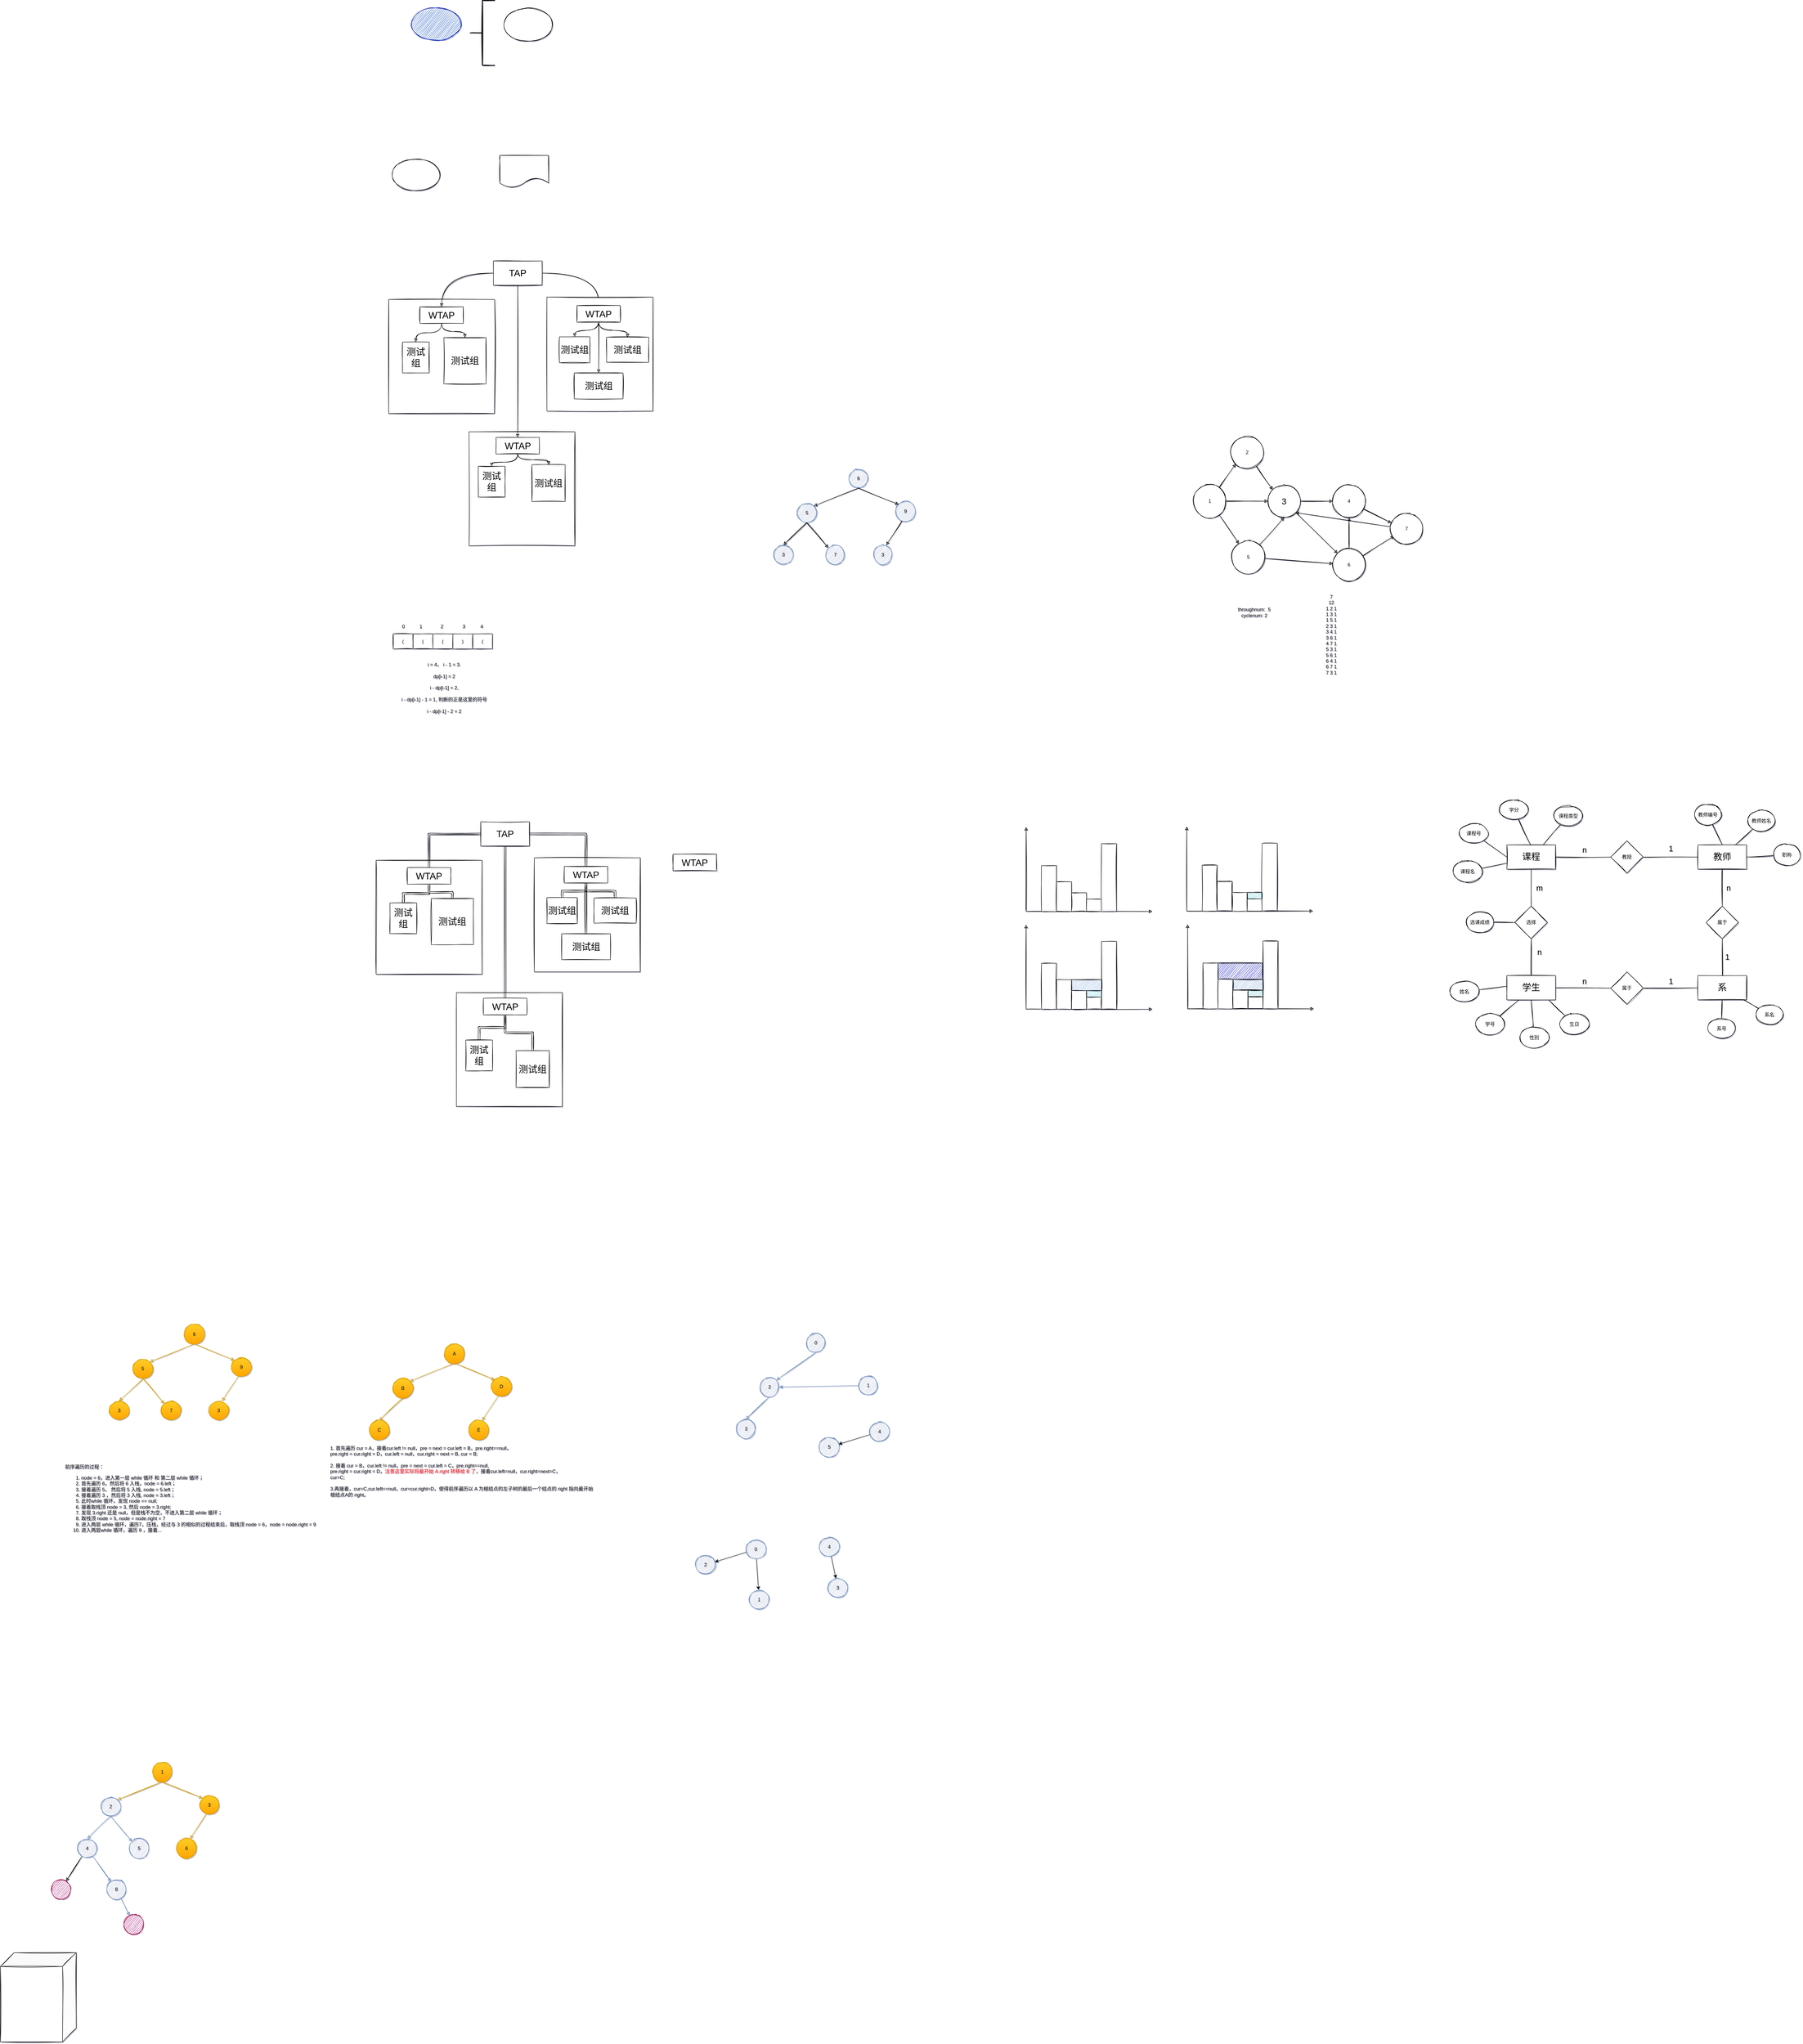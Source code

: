 <mxfile version="14.6.9" type="github" pages="2">
  <diagram id="HL5FU7b5v3GHtU7pl1D0" name="Page-1">
    <mxGraphModel dx="2308" dy="1761" grid="0" gridSize="10" guides="1" tooltips="1" connect="1" arrows="1" fold="1" page="0" pageScale="1" pageWidth="827" pageHeight="1169" math="0" shadow="1">
      <root>
        <mxCell id="0" />
        <mxCell id="1" parent="0" />
        <mxCell id="2PGr2bW_7u09328AlTzU-21" value="" style="whiteSpace=wrap;html=1;sketch=1;" parent="1" vertex="1">
          <mxGeometry x="140" y="-97" width="261" height="281" as="geometry" />
        </mxCell>
        <mxCell id="xoODFnLUPFO7UlEcx-ut-1" value="" style="ellipse;whiteSpace=wrap;html=1;fillColor=#0050ef;strokeColor=#001DBC;fontColor=#ffffff;sketch=1;" parent="1" vertex="1">
          <mxGeometry x="197" y="-816" width="120" height="80" as="geometry" />
        </mxCell>
        <mxCell id="9Wrrad7oVjnx4bKwL_T1-1" value="" style="strokeWidth=2;html=1;shape=mxgraph.flowchart.annotation_2;align=left;labelPosition=right;pointerEvents=1;sketch=1;" parent="1" vertex="1">
          <mxGeometry x="341" y="-834" width="60" height="160" as="geometry" />
        </mxCell>
        <mxCell id="L5w4uZSqszy5Lv5xO5T8-1" value="" style="ellipse;whiteSpace=wrap;html=1;sketch=1;" parent="1" vertex="1">
          <mxGeometry x="424" y="-814" width="120" height="80" as="geometry" />
        </mxCell>
        <mxCell id="meW8NayXHioV1tvIMYQ5-1" value="" style="ellipse;whiteSpace=wrap;html=1;sketch=1;" parent="1" vertex="1">
          <mxGeometry x="147" y="-444" width="120" height="80" as="geometry" />
        </mxCell>
        <mxCell id="meW8NayXHioV1tvIMYQ5-2" value="" style="shape=document;whiteSpace=wrap;html=1;boundedLbl=1;sketch=1;" parent="1" vertex="1">
          <mxGeometry x="414" y="-452" width="120" height="80" as="geometry" />
        </mxCell>
        <mxCell id="2PGr2bW_7u09328AlTzU-2" value="" style="whiteSpace=wrap;html=1;sketch=1;" parent="1" vertex="1">
          <mxGeometry x="338" y="229" width="261" height="281" as="geometry" />
        </mxCell>
        <mxCell id="2PGr2bW_7u09328AlTzU-33" style="edgeStyle=orthogonalEdgeStyle;orthogonalLoop=1;jettySize=auto;html=1;curved=1;sketch=1;" parent="1" source="2PGr2bW_7u09328AlTzU-5" target="2PGr2bW_7u09328AlTzU-6" edge="1">
          <mxGeometry relative="1" as="geometry" />
        </mxCell>
        <mxCell id="2PGr2bW_7u09328AlTzU-35" style="edgeStyle=orthogonalEdgeStyle;orthogonalLoop=1;jettySize=auto;html=1;curved=1;sketch=1;" parent="1" source="2PGr2bW_7u09328AlTzU-5" target="2PGr2bW_7u09328AlTzU-10" edge="1">
          <mxGeometry relative="1" as="geometry" />
        </mxCell>
        <mxCell id="2PGr2bW_7u09328AlTzU-41" style="edgeStyle=orthogonalEdgeStyle;orthogonalLoop=1;jettySize=auto;html=1;exitX=0.5;exitY=1;exitDx=0;exitDy=0;curved=1;sketch=1;" parent="1" source="2PGr2bW_7u09328AlTzU-5" target="2PGr2bW_7u09328AlTzU-22" edge="1">
          <mxGeometry relative="1" as="geometry" />
        </mxCell>
        <mxCell id="2PGr2bW_7u09328AlTzU-5" value="&lt;font style=&quot;font-size: 23px&quot;&gt;TAP&lt;/font&gt;" style="whiteSpace=wrap;html=1;sketch=1;" parent="1" vertex="1">
          <mxGeometry x="398" y="-192" width="120" height="60" as="geometry" />
        </mxCell>
        <mxCell id="2PGr2bW_7u09328AlTzU-39" style="edgeStyle=orthogonalEdgeStyle;orthogonalLoop=1;jettySize=auto;html=1;entryX=0.5;entryY=0;entryDx=0;entryDy=0;curved=1;sketch=1;" parent="1" source="2PGr2bW_7u09328AlTzU-6" target="2PGr2bW_7u09328AlTzU-7" edge="1">
          <mxGeometry relative="1" as="geometry" />
        </mxCell>
        <mxCell id="2PGr2bW_7u09328AlTzU-40" style="edgeStyle=orthogonalEdgeStyle;orthogonalLoop=1;jettySize=auto;html=1;entryX=0.5;entryY=0;entryDx=0;entryDy=0;curved=1;sketch=1;" parent="1" source="2PGr2bW_7u09328AlTzU-6" target="2PGr2bW_7u09328AlTzU-8" edge="1">
          <mxGeometry relative="1" as="geometry" />
        </mxCell>
        <mxCell id="2PGr2bW_7u09328AlTzU-6" value="&lt;font style=&quot;font-size: 23px&quot;&gt;WTAP&lt;/font&gt;" style="whiteSpace=wrap;html=1;sketch=1;" parent="1" vertex="1">
          <mxGeometry x="217" y="-79" width="107" height="41" as="geometry" />
        </mxCell>
        <mxCell id="2PGr2bW_7u09328AlTzU-7" value="&lt;span style=&quot;font-size: 23px&quot;&gt;测试组&lt;/span&gt;" style="whiteSpace=wrap;html=1;sketch=1;" parent="1" vertex="1">
          <mxGeometry x="174" y="8" width="66" height="76" as="geometry" />
        </mxCell>
        <mxCell id="2PGr2bW_7u09328AlTzU-8" value="&lt;span style=&quot;font-size: 23px&quot;&gt;测试组&lt;/span&gt;" style="whiteSpace=wrap;html=1;sketch=1;" parent="1" vertex="1">
          <mxGeometry x="276" y="-3" width="104" height="114" as="geometry" />
        </mxCell>
        <mxCell id="2PGr2bW_7u09328AlTzU-9" value="" style="whiteSpace=wrap;html=1;sketch=1;" parent="1" vertex="1">
          <mxGeometry x="530" y="-103" width="261" height="281" as="geometry" />
        </mxCell>
        <mxCell id="2PGr2bW_7u09328AlTzU-36" style="edgeStyle=orthogonalEdgeStyle;orthogonalLoop=1;jettySize=auto;html=1;entryX=0.5;entryY=0;entryDx=0;entryDy=0;curved=1;sketch=1;" parent="1" source="2PGr2bW_7u09328AlTzU-10" target="2PGr2bW_7u09328AlTzU-11" edge="1">
          <mxGeometry relative="1" as="geometry" />
        </mxCell>
        <mxCell id="2PGr2bW_7u09328AlTzU-37" style="edgeStyle=orthogonalEdgeStyle;orthogonalLoop=1;jettySize=auto;html=1;entryX=0.5;entryY=0;entryDx=0;entryDy=0;curved=1;sketch=1;" parent="1" source="2PGr2bW_7u09328AlTzU-10" target="2PGr2bW_7u09328AlTzU-12" edge="1">
          <mxGeometry relative="1" as="geometry" />
        </mxCell>
        <mxCell id="2PGr2bW_7u09328AlTzU-38" style="edgeStyle=orthogonalEdgeStyle;orthogonalLoop=1;jettySize=auto;html=1;exitX=0.5;exitY=1;exitDx=0;exitDy=0;curved=1;sketch=1;" parent="1" source="2PGr2bW_7u09328AlTzU-10" target="2PGr2bW_7u09328AlTzU-29" edge="1">
          <mxGeometry relative="1" as="geometry" />
        </mxCell>
        <mxCell id="2PGr2bW_7u09328AlTzU-10" value="&lt;font style=&quot;font-size: 23px&quot;&gt;WTAP&lt;/font&gt;" style="whiteSpace=wrap;html=1;sketch=1;" parent="1" vertex="1">
          <mxGeometry x="604" y="-82" width="107" height="41" as="geometry" />
        </mxCell>
        <mxCell id="2PGr2bW_7u09328AlTzU-11" value="&lt;span style=&quot;font-size: 23px&quot;&gt;测试组&lt;/span&gt;" style="whiteSpace=wrap;html=1;sketch=1;" parent="1" vertex="1">
          <mxGeometry x="561" y="-5" width="75" height="64" as="geometry" />
        </mxCell>
        <mxCell id="2PGr2bW_7u09328AlTzU-12" value="&lt;span style=&quot;font-size: 23px&quot;&gt;测试组&lt;/span&gt;" style="whiteSpace=wrap;html=1;sketch=1;" parent="1" vertex="1">
          <mxGeometry x="677" y="-4" width="104" height="62" as="geometry" />
        </mxCell>
        <mxCell id="2PGr2bW_7u09328AlTzU-42" style="edgeStyle=orthogonalEdgeStyle;orthogonalLoop=1;jettySize=auto;html=1;curved=1;sketch=1;" parent="1" source="2PGr2bW_7u09328AlTzU-22" target="2PGr2bW_7u09328AlTzU-23" edge="1">
          <mxGeometry relative="1" as="geometry" />
        </mxCell>
        <mxCell id="2PGr2bW_7u09328AlTzU-43" style="edgeStyle=orthogonalEdgeStyle;orthogonalLoop=1;jettySize=auto;html=1;entryX=0.5;entryY=0;entryDx=0;entryDy=0;curved=1;sketch=1;" parent="1" source="2PGr2bW_7u09328AlTzU-22" target="2PGr2bW_7u09328AlTzU-24" edge="1">
          <mxGeometry relative="1" as="geometry">
            <Array as="points">
              <mxPoint x="458" y="298" />
              <mxPoint x="534" y="298" />
            </Array>
          </mxGeometry>
        </mxCell>
        <mxCell id="2PGr2bW_7u09328AlTzU-22" value="&lt;font style=&quot;font-size: 23px&quot;&gt;WTAP&lt;/font&gt;" style="whiteSpace=wrap;html=1;sketch=1;" parent="1" vertex="1">
          <mxGeometry x="404.5" y="243" width="107" height="41" as="geometry" />
        </mxCell>
        <mxCell id="2PGr2bW_7u09328AlTzU-23" value="&lt;span style=&quot;font-size: 23px&quot;&gt;测试组&lt;/span&gt;" style="whiteSpace=wrap;html=1;sketch=1;" parent="1" vertex="1">
          <mxGeometry x="361" y="314" width="66" height="76" as="geometry" />
        </mxCell>
        <mxCell id="2PGr2bW_7u09328AlTzU-24" value="&lt;span style=&quot;font-size: 23px&quot;&gt;测试组&lt;/span&gt;" style="whiteSpace=wrap;html=1;sketch=1;" parent="1" vertex="1">
          <mxGeometry x="493" y="310" width="82" height="91" as="geometry" />
        </mxCell>
        <mxCell id="2PGr2bW_7u09328AlTzU-29" value="&lt;span style=&quot;font-size: 23px&quot;&gt;测试组&lt;/span&gt;" style="whiteSpace=wrap;html=1;sketch=1;" parent="1" vertex="1">
          <mxGeometry x="597.5" y="84" width="120" height="64" as="geometry" />
        </mxCell>
        <mxCell id="2PGr2bW_7u09328AlTzU-68" value="" style="whiteSpace=wrap;html=1;sketch=1;" parent="1" vertex="1">
          <mxGeometry x="109" y="1285" width="261" height="281" as="geometry" />
        </mxCell>
        <mxCell id="2PGr2bW_7u09328AlTzU-69" value="" style="whiteSpace=wrap;html=1;sketch=1;" parent="1" vertex="1">
          <mxGeometry x="307" y="1611" width="261" height="281" as="geometry" />
        </mxCell>
        <mxCell id="2PGr2bW_7u09328AlTzU-70" style="edgeStyle=orthogonalEdgeStyle;orthogonalLoop=1;jettySize=auto;html=1;shape=link;curved=1;sketch=1;" parent="1" source="2PGr2bW_7u09328AlTzU-73" target="2PGr2bW_7u09328AlTzU-76" edge="1">
          <mxGeometry relative="1" as="geometry" />
        </mxCell>
        <mxCell id="2PGr2bW_7u09328AlTzU-72" style="edgeStyle=orthogonalEdgeStyle;orthogonalLoop=1;jettySize=auto;html=1;exitX=0.5;exitY=1;exitDx=0;exitDy=0;shape=link;curved=1;sketch=1;" parent="1" source="2PGr2bW_7u09328AlTzU-73" target="2PGr2bW_7u09328AlTzU-88" edge="1">
          <mxGeometry relative="1" as="geometry" />
        </mxCell>
        <mxCell id="2PGr2bW_7u09328AlTzU-73" value="&lt;font style=&quot;font-size: 23px&quot;&gt;TAP&lt;/font&gt;" style="whiteSpace=wrap;html=1;sketch=1;" parent="1" vertex="1">
          <mxGeometry x="367" y="1190" width="120" height="60" as="geometry" />
        </mxCell>
        <mxCell id="2PGr2bW_7u09328AlTzU-74" style="edgeStyle=orthogonalEdgeStyle;orthogonalLoop=1;jettySize=auto;html=1;entryX=0.5;entryY=0;entryDx=0;entryDy=0;shape=link;curved=1;sketch=1;" parent="1" source="2PGr2bW_7u09328AlTzU-76" target="2PGr2bW_7u09328AlTzU-77" edge="1">
          <mxGeometry relative="1" as="geometry" />
        </mxCell>
        <mxCell id="2PGr2bW_7u09328AlTzU-75" style="edgeStyle=orthogonalEdgeStyle;orthogonalLoop=1;jettySize=auto;html=1;entryX=0.5;entryY=0;entryDx=0;entryDy=0;shape=link;curved=1;sketch=1;" parent="1" source="2PGr2bW_7u09328AlTzU-76" target="2PGr2bW_7u09328AlTzU-78" edge="1">
          <mxGeometry relative="1" as="geometry" />
        </mxCell>
        <mxCell id="2PGr2bW_7u09328AlTzU-76" value="&lt;font style=&quot;font-size: 23px&quot;&gt;WTAP&lt;/font&gt;" style="whiteSpace=wrap;html=1;sketch=1;" parent="1" vertex="1">
          <mxGeometry x="186" y="1303" width="107" height="41" as="geometry" />
        </mxCell>
        <mxCell id="2PGr2bW_7u09328AlTzU-77" value="&lt;span style=&quot;font-size: 23px&quot;&gt;测试组&lt;/span&gt;" style="whiteSpace=wrap;html=1;sketch=1;" parent="1" vertex="1">
          <mxGeometry x="143" y="1390" width="66" height="76" as="geometry" />
        </mxCell>
        <mxCell id="2PGr2bW_7u09328AlTzU-78" value="&lt;span style=&quot;font-size: 23px&quot;&gt;测试组&lt;/span&gt;" style="whiteSpace=wrap;html=1;sketch=1;" parent="1" vertex="1">
          <mxGeometry x="245" y="1379" width="104" height="114" as="geometry" />
        </mxCell>
        <mxCell id="2PGr2bW_7u09328AlTzU-79" value="" style="whiteSpace=wrap;html=1;sketch=1;" parent="1" vertex="1">
          <mxGeometry x="499" y="1279" width="261" height="281" as="geometry" />
        </mxCell>
        <mxCell id="2PGr2bW_7u09328AlTzU-80" style="edgeStyle=orthogonalEdgeStyle;orthogonalLoop=1;jettySize=auto;html=1;entryX=0.5;entryY=0;entryDx=0;entryDy=0;shape=link;curved=1;sketch=1;" parent="1" source="2PGr2bW_7u09328AlTzU-83" target="2PGr2bW_7u09328AlTzU-84" edge="1">
          <mxGeometry relative="1" as="geometry" />
        </mxCell>
        <mxCell id="2PGr2bW_7u09328AlTzU-81" style="edgeStyle=orthogonalEdgeStyle;orthogonalLoop=1;jettySize=auto;html=1;entryX=0.5;entryY=0;entryDx=0;entryDy=0;shape=link;curved=1;sketch=1;" parent="1" source="2PGr2bW_7u09328AlTzU-83" target="2PGr2bW_7u09328AlTzU-85" edge="1">
          <mxGeometry relative="1" as="geometry" />
        </mxCell>
        <mxCell id="2PGr2bW_7u09328AlTzU-82" style="edgeStyle=orthogonalEdgeStyle;orthogonalLoop=1;jettySize=auto;html=1;exitX=0.5;exitY=1;exitDx=0;exitDy=0;shape=link;curved=1;sketch=1;" parent="1" source="2PGr2bW_7u09328AlTzU-83" target="2PGr2bW_7u09328AlTzU-91" edge="1">
          <mxGeometry relative="1" as="geometry" />
        </mxCell>
        <mxCell id="2PGr2bW_7u09328AlTzU-83" value="&lt;font style=&quot;font-size: 23px&quot;&gt;WTAP&lt;/font&gt;" style="whiteSpace=wrap;html=1;sketch=1;" parent="1" vertex="1">
          <mxGeometry x="573" y="1300" width="107" height="41" as="geometry" />
        </mxCell>
        <mxCell id="2PGr2bW_7u09328AlTzU-84" value="&lt;span style=&quot;font-size: 23px&quot;&gt;测试组&lt;/span&gt;" style="whiteSpace=wrap;html=1;sketch=1;" parent="1" vertex="1">
          <mxGeometry x="530" y="1377" width="75" height="64" as="geometry" />
        </mxCell>
        <mxCell id="2PGr2bW_7u09328AlTzU-85" value="&lt;span style=&quot;font-size: 23px&quot;&gt;测试组&lt;/span&gt;" style="whiteSpace=wrap;html=1;sketch=1;" parent="1" vertex="1">
          <mxGeometry x="646" y="1378" width="104" height="62" as="geometry" />
        </mxCell>
        <mxCell id="2PGr2bW_7u09328AlTzU-86" style="edgeStyle=orthogonalEdgeStyle;orthogonalLoop=1;jettySize=auto;html=1;shape=link;curved=1;sketch=1;" parent="1" source="2PGr2bW_7u09328AlTzU-88" target="2PGr2bW_7u09328AlTzU-89" edge="1">
          <mxGeometry relative="1" as="geometry" />
        </mxCell>
        <mxCell id="2PGr2bW_7u09328AlTzU-87" style="edgeStyle=orthogonalEdgeStyle;orthogonalLoop=1;jettySize=auto;html=1;entryX=0.5;entryY=0;entryDx=0;entryDy=0;shape=link;curved=1;sketch=1;" parent="1" source="2PGr2bW_7u09328AlTzU-88" target="2PGr2bW_7u09328AlTzU-90" edge="1">
          <mxGeometry relative="1" as="geometry" />
        </mxCell>
        <mxCell id="2PGr2bW_7u09328AlTzU-88" value="&lt;font style=&quot;font-size: 23px&quot;&gt;WTAP&lt;/font&gt;" style="whiteSpace=wrap;html=1;sketch=1;" parent="1" vertex="1">
          <mxGeometry x="373.5" y="1625" width="107" height="41" as="geometry" />
        </mxCell>
        <mxCell id="2PGr2bW_7u09328AlTzU-89" value="&lt;span style=&quot;font-size: 23px&quot;&gt;测试组&lt;/span&gt;" style="whiteSpace=wrap;html=1;sketch=1;" parent="1" vertex="1">
          <mxGeometry x="330" y="1728" width="66" height="76" as="geometry" />
        </mxCell>
        <mxCell id="2PGr2bW_7u09328AlTzU-90" value="&lt;span style=&quot;font-size: 23px&quot;&gt;测试组&lt;/span&gt;" style="whiteSpace=wrap;html=1;sketch=1;" parent="1" vertex="1">
          <mxGeometry x="454" y="1754" width="82" height="91" as="geometry" />
        </mxCell>
        <mxCell id="2PGr2bW_7u09328AlTzU-91" value="&lt;span style=&quot;font-size: 23px&quot;&gt;测试组&lt;/span&gt;" style="whiteSpace=wrap;html=1;sketch=1;" parent="1" vertex="1">
          <mxGeometry x="566.5" y="1466" width="120" height="64" as="geometry" />
        </mxCell>
        <mxCell id="2PGr2bW_7u09328AlTzU-92" style="edgeStyle=orthogonalEdgeStyle;shape=link;orthogonalLoop=1;jettySize=auto;html=1;exitX=1;exitY=0.5;exitDx=0;exitDy=0;entryX=0.5;entryY=0;entryDx=0;entryDy=0;strokeColor=#000000;curved=1;sketch=1;" parent="1" source="2PGr2bW_7u09328AlTzU-73" target="2PGr2bW_7u09328AlTzU-83" edge="1">
          <mxGeometry relative="1" as="geometry" />
        </mxCell>
        <mxCell id="2PGr2bW_7u09328AlTzU-93" value="&lt;font style=&quot;font-size: 23px&quot;&gt;WTAP&lt;/font&gt;" style="whiteSpace=wrap;html=1;sketch=1;" parent="1" vertex="1">
          <mxGeometry x="841" y="1270" width="107" height="41" as="geometry" />
        </mxCell>
        <mxCell id="OvFYzg-nlbuzujg0oCb5-4" value="(" style="whiteSpace=wrap;html=1;sketch=1;" parent="1" vertex="1">
          <mxGeometry x="151" y="727" width="49" height="37" as="geometry" />
        </mxCell>
        <mxCell id="OvFYzg-nlbuzujg0oCb5-5" value="(" style="whiteSpace=wrap;html=1;sketch=1;" parent="1" vertex="1">
          <mxGeometry x="200" y="727" width="49" height="37" as="geometry" />
        </mxCell>
        <mxCell id="OvFYzg-nlbuzujg0oCb5-6" value=")" style="whiteSpace=wrap;html=1;sketch=1;" parent="1" vertex="1">
          <mxGeometry x="298" y="727" width="49" height="37" as="geometry" />
        </mxCell>
        <mxCell id="OvFYzg-nlbuzujg0oCb5-7" value="(" style="whiteSpace=wrap;html=1;sketch=1;" parent="1" vertex="1">
          <mxGeometry x="249" y="727" width="49" height="37" as="geometry" />
        </mxCell>
        <mxCell id="OvFYzg-nlbuzujg0oCb5-9" value="(" style="whiteSpace=wrap;html=1;sketch=1;" parent="1" vertex="1">
          <mxGeometry x="347" y="727" width="49" height="37" as="geometry" />
        </mxCell>
        <mxCell id="OvFYzg-nlbuzujg0oCb5-11" value="0" style="text;html=1;align=center;verticalAlign=middle;resizable=0;points=[];autosize=1;sketch=1;" parent="1" vertex="1">
          <mxGeometry x="167.5" y="700" width="16" height="18" as="geometry" />
        </mxCell>
        <mxCell id="OvFYzg-nlbuzujg0oCb5-12" value="1" style="text;html=1;align=center;verticalAlign=middle;resizable=0;points=[];autosize=1;sketch=1;" parent="1" vertex="1">
          <mxGeometry x="211" y="700" width="16" height="18" as="geometry" />
        </mxCell>
        <mxCell id="OvFYzg-nlbuzujg0oCb5-13" value="2" style="text;html=1;align=center;verticalAlign=middle;resizable=0;points=[];autosize=1;sketch=1;" parent="1" vertex="1">
          <mxGeometry x="262.5" y="700" width="16" height="18" as="geometry" />
        </mxCell>
        <mxCell id="OvFYzg-nlbuzujg0oCb5-14" value="3" style="text;html=1;align=center;verticalAlign=middle;resizable=0;points=[];autosize=1;sketch=1;" parent="1" vertex="1">
          <mxGeometry x="317" y="700" width="16" height="18" as="geometry" />
        </mxCell>
        <mxCell id="OvFYzg-nlbuzujg0oCb5-15" value="4" style="text;html=1;align=center;verticalAlign=middle;resizable=0;points=[];autosize=1;sketch=1;" parent="1" vertex="1">
          <mxGeometry x="361" y="700" width="16" height="18" as="geometry" />
        </mxCell>
        <mxCell id="OvFYzg-nlbuzujg0oCb5-16" value="&lt;br&gt;&lt;br&gt;&lt;br&gt;" style="text;html=1;align=center;verticalAlign=middle;resizable=0;points=[];autosize=1;sketch=1;" parent="1" vertex="1">
          <mxGeometry x="202" y="781" width="10" height="45" as="geometry" />
        </mxCell>
        <mxCell id="OvFYzg-nlbuzujg0oCb5-17" value="i = 4， i - 1 = 3.&lt;br&gt;&lt;br&gt;dp[i-1] = 2&lt;br&gt;&lt;br&gt;i - dp[i-1] = 2,&lt;br&gt;&lt;br&gt;i - dp[i-1] - 1 = 1, 判断的正是这里的符号&lt;br&gt;&lt;br&gt;i - dp[i-1] - 2 = 2" style="text;html=1;strokeColor=none;fillColor=none;align=center;verticalAlign=middle;whiteSpace=wrap;sketch=1;" parent="1" vertex="1">
          <mxGeometry x="156" y="778" width="242" height="163" as="geometry" />
        </mxCell>
        <mxCell id="QxWfKdQQFuDrmjM4ranz-2" value="" style="endArrow=classic;html=1;curved=1;sketch=1;" parent="1" edge="1">
          <mxGeometry width="50" height="50" relative="1" as="geometry">
            <mxPoint x="1711" y="1411" as="sourcePoint" />
            <mxPoint x="2022" y="1411" as="targetPoint" />
          </mxGeometry>
        </mxCell>
        <mxCell id="QxWfKdQQFuDrmjM4ranz-3" value="" style="endArrow=classic;html=1;curved=1;sketch=1;" parent="1" edge="1">
          <mxGeometry width="50" height="50" relative="1" as="geometry">
            <mxPoint x="1711" y="1410" as="sourcePoint" />
            <mxPoint x="1711" y="1203" as="targetPoint" />
          </mxGeometry>
        </mxCell>
        <mxCell id="QxWfKdQQFuDrmjM4ranz-4" value="" style="whiteSpace=wrap;html=1;sketch=1;" parent="1" vertex="1">
          <mxGeometry x="1749" y="1298" width="37" height="113" as="geometry" />
        </mxCell>
        <mxCell id="QxWfKdQQFuDrmjM4ranz-5" value="" style="whiteSpace=wrap;html=1;sketch=1;" parent="1" vertex="1">
          <mxGeometry x="1786" y="1338" width="37" height="73" as="geometry" />
        </mxCell>
        <mxCell id="QxWfKdQQFuDrmjM4ranz-6" value="" style="whiteSpace=wrap;html=1;sketch=1;" parent="1" vertex="1">
          <mxGeometry x="1823" y="1365" width="37" height="46" as="geometry" />
        </mxCell>
        <mxCell id="QxWfKdQQFuDrmjM4ranz-7" value="" style="whiteSpace=wrap;html=1;sketch=1;" parent="1" vertex="1">
          <mxGeometry x="1860" y="1381" width="37" height="30" as="geometry" />
        </mxCell>
        <mxCell id="QxWfKdQQFuDrmjM4ranz-8" value="" style="whiteSpace=wrap;html=1;sketch=1;" parent="1" vertex="1">
          <mxGeometry x="1897" y="1244" width="37" height="167" as="geometry" />
        </mxCell>
        <mxCell id="QxWfKdQQFuDrmjM4ranz-9" value="" style="endArrow=classic;html=1;curved=1;sketch=1;" parent="1" edge="1">
          <mxGeometry width="50" height="50" relative="1" as="geometry">
            <mxPoint x="2107" y="1410" as="sourcePoint" />
            <mxPoint x="2418" y="1410" as="targetPoint" />
          </mxGeometry>
        </mxCell>
        <mxCell id="QxWfKdQQFuDrmjM4ranz-10" value="" style="endArrow=classic;html=1;curved=1;sketch=1;" parent="1" edge="1">
          <mxGeometry width="50" height="50" relative="1" as="geometry">
            <mxPoint x="2107" y="1409" as="sourcePoint" />
            <mxPoint x="2107" y="1202" as="targetPoint" />
          </mxGeometry>
        </mxCell>
        <mxCell id="QxWfKdQQFuDrmjM4ranz-11" value="" style="whiteSpace=wrap;html=1;sketch=1;" parent="1" vertex="1">
          <mxGeometry x="2145" y="1297" width="37" height="113" as="geometry" />
        </mxCell>
        <mxCell id="QxWfKdQQFuDrmjM4ranz-12" value="" style="whiteSpace=wrap;html=1;sketch=1;" parent="1" vertex="1">
          <mxGeometry x="2182" y="1337" width="37" height="73" as="geometry" />
        </mxCell>
        <mxCell id="QxWfKdQQFuDrmjM4ranz-13" value="" style="whiteSpace=wrap;html=1;sketch=1;" parent="1" vertex="1">
          <mxGeometry x="2219" y="1364" width="37" height="46" as="geometry" />
        </mxCell>
        <mxCell id="QxWfKdQQFuDrmjM4ranz-14" value="" style="whiteSpace=wrap;html=1;sketch=1;" parent="1" vertex="1">
          <mxGeometry x="2256" y="1380" width="37" height="30" as="geometry" />
        </mxCell>
        <mxCell id="QxWfKdQQFuDrmjM4ranz-15" value="" style="whiteSpace=wrap;html=1;sketch=1;" parent="1" vertex="1">
          <mxGeometry x="2293" y="1243" width="37" height="167" as="geometry" />
        </mxCell>
        <mxCell id="QxWfKdQQFuDrmjM4ranz-16" value="" style="whiteSpace=wrap;html=1;fillColor=#66FFFF;sketch=1;" parent="1" vertex="1">
          <mxGeometry x="2256" y="1364" width="37" height="16" as="geometry" />
        </mxCell>
        <mxCell id="QxWfKdQQFuDrmjM4ranz-17" value="" style="endArrow=classic;html=1;curved=1;sketch=1;" parent="1" edge="1">
          <mxGeometry width="50" height="50" relative="1" as="geometry">
            <mxPoint x="1711" y="1652" as="sourcePoint" />
            <mxPoint x="2022" y="1652" as="targetPoint" />
          </mxGeometry>
        </mxCell>
        <mxCell id="QxWfKdQQFuDrmjM4ranz-18" value="" style="endArrow=classic;html=1;curved=1;sketch=1;" parent="1" edge="1">
          <mxGeometry width="50" height="50" relative="1" as="geometry">
            <mxPoint x="1711" y="1651" as="sourcePoint" />
            <mxPoint x="1711" y="1444" as="targetPoint" />
          </mxGeometry>
        </mxCell>
        <mxCell id="QxWfKdQQFuDrmjM4ranz-19" value="" style="whiteSpace=wrap;html=1;sketch=1;" parent="1" vertex="1">
          <mxGeometry x="1749" y="1539" width="37" height="113" as="geometry" />
        </mxCell>
        <mxCell id="QxWfKdQQFuDrmjM4ranz-20" value="" style="whiteSpace=wrap;html=1;sketch=1;" parent="1" vertex="1">
          <mxGeometry x="1786" y="1579" width="37" height="73" as="geometry" />
        </mxCell>
        <mxCell id="QxWfKdQQFuDrmjM4ranz-21" value="" style="whiteSpace=wrap;html=1;sketch=1;" parent="1" vertex="1">
          <mxGeometry x="1823" y="1606" width="37" height="46" as="geometry" />
        </mxCell>
        <mxCell id="QxWfKdQQFuDrmjM4ranz-22" value="" style="whiteSpace=wrap;html=1;sketch=1;" parent="1" vertex="1">
          <mxGeometry x="1860" y="1622" width="37" height="30" as="geometry" />
        </mxCell>
        <mxCell id="QxWfKdQQFuDrmjM4ranz-23" value="" style="whiteSpace=wrap;html=1;sketch=1;" parent="1" vertex="1">
          <mxGeometry x="1897" y="1485" width="37" height="167" as="geometry" />
        </mxCell>
        <mxCell id="QxWfKdQQFuDrmjM4ranz-24" value="" style="whiteSpace=wrap;html=1;fillColor=#66FFFF;sketch=1;" parent="1" vertex="1">
          <mxGeometry x="1860" y="1606" width="37" height="16" as="geometry" />
        </mxCell>
        <mxCell id="QxWfKdQQFuDrmjM4ranz-25" value="" style="endArrow=classic;html=1;curved=1;sketch=1;" parent="1" edge="1">
          <mxGeometry width="50" height="50" relative="1" as="geometry">
            <mxPoint x="2109" y="1651" as="sourcePoint" />
            <mxPoint x="2420" y="1651" as="targetPoint" />
          </mxGeometry>
        </mxCell>
        <mxCell id="QxWfKdQQFuDrmjM4ranz-26" value="" style="endArrow=classic;html=1;curved=1;sketch=1;" parent="1" edge="1">
          <mxGeometry width="50" height="50" relative="1" as="geometry">
            <mxPoint x="2109" y="1650" as="sourcePoint" />
            <mxPoint x="2109" y="1443" as="targetPoint" />
          </mxGeometry>
        </mxCell>
        <mxCell id="QxWfKdQQFuDrmjM4ranz-27" value="" style="whiteSpace=wrap;html=1;sketch=1;" parent="1" vertex="1">
          <mxGeometry x="2147" y="1538" width="37" height="113" as="geometry" />
        </mxCell>
        <mxCell id="QxWfKdQQFuDrmjM4ranz-28" value="" style="whiteSpace=wrap;html=1;sketch=1;" parent="1" vertex="1">
          <mxGeometry x="2184" y="1578" width="37" height="73" as="geometry" />
        </mxCell>
        <mxCell id="QxWfKdQQFuDrmjM4ranz-29" value="" style="whiteSpace=wrap;html=1;sketch=1;" parent="1" vertex="1">
          <mxGeometry x="2221" y="1605" width="37" height="46" as="geometry" />
        </mxCell>
        <mxCell id="QxWfKdQQFuDrmjM4ranz-30" value="" style="whiteSpace=wrap;html=1;sketch=1;" parent="1" vertex="1">
          <mxGeometry x="2258" y="1621" width="37" height="30" as="geometry" />
        </mxCell>
        <mxCell id="QxWfKdQQFuDrmjM4ranz-31" value="" style="whiteSpace=wrap;html=1;sketch=1;" parent="1" vertex="1">
          <mxGeometry x="2295" y="1484" width="37" height="167" as="geometry" />
        </mxCell>
        <mxCell id="QxWfKdQQFuDrmjM4ranz-32" value="" style="whiteSpace=wrap;html=1;fillColor=#66FFFF;sketch=1;" parent="1" vertex="1">
          <mxGeometry x="2258" y="1605" width="37" height="16" as="geometry" />
        </mxCell>
        <mxCell id="QxWfKdQQFuDrmjM4ranz-33" value="" style="whiteSpace=wrap;html=1;fillColor=#99CCFF;sketch=1;" parent="1" vertex="1">
          <mxGeometry x="1823" y="1579" width="75" height="27" as="geometry" />
        </mxCell>
        <mxCell id="QxWfKdQQFuDrmjM4ranz-34" value="" style="whiteSpace=wrap;html=1;fillColor=#99CCFF;sketch=1;" parent="1" vertex="1">
          <mxGeometry x="2221" y="1578" width="75" height="27" as="geometry" />
        </mxCell>
        <mxCell id="QxWfKdQQFuDrmjM4ranz-35" value="" style="whiteSpace=wrap;html=1;fillColor=#0000FF;sketch=1;" parent="1" vertex="1">
          <mxGeometry x="2184" y="1538" width="110" height="40" as="geometry" />
        </mxCell>
        <mxCell id="Nl5bQeHUea7xx7B5sTll-2" value="6" style="ellipse;whiteSpace=wrap;html=1;aspect=fixed;comic=0;fillColor=#dae8fc;strokeColor=#6c8ebf;sketch=1;" parent="1" vertex="1">
          <mxGeometry x="1274" y="320" width="48" height="48" as="geometry" />
        </mxCell>
        <mxCell id="Nl5bQeHUea7xx7B5sTll-8" value="3" style="ellipse;whiteSpace=wrap;html=1;aspect=fixed;comic=0;fillColor=#dae8fc;strokeColor=#6c8ebf;sketch=1;" parent="1" vertex="1">
          <mxGeometry x="1334" y="508" width="48" height="48" as="geometry" />
        </mxCell>
        <mxCell id="Nl5bQeHUea7xx7B5sTll-9" value="7" style="ellipse;whiteSpace=wrap;html=1;aspect=fixed;comic=0;fillColor=#dae8fc;strokeColor=#6c8ebf;sketch=1;" parent="1" vertex="1">
          <mxGeometry x="1216.5" y="508" width="48" height="48" as="geometry" />
        </mxCell>
        <mxCell id="Nl5bQeHUea7xx7B5sTll-10" value="9" style="ellipse;whiteSpace=wrap;html=1;aspect=fixed;comic=0;fillColor=#dae8fc;strokeColor=#6c8ebf;sketch=1;" parent="1" vertex="1">
          <mxGeometry x="1390" y="401" width="48" height="48" as="geometry" />
        </mxCell>
        <mxCell id="Nl5bQeHUea7xx7B5sTll-12" value="3" style="ellipse;whiteSpace=wrap;html=1;aspect=fixed;comic=0;fillColor=#dae8fc;strokeColor=#6c8ebf;sketch=1;" parent="1" vertex="1">
          <mxGeometry x="1089" y="508" width="48" height="48" as="geometry" />
        </mxCell>
        <mxCell id="Nl5bQeHUea7xx7B5sTll-13" value="5" style="ellipse;whiteSpace=wrap;html=1;aspect=fixed;comic=0;fillColor=#dae8fc;strokeColor=#6c8ebf;sketch=1;" parent="1" vertex="1">
          <mxGeometry x="1147" y="405" width="48" height="48" as="geometry" />
        </mxCell>
        <mxCell id="Nl5bQeHUea7xx7B5sTll-17" value="" style="endArrow=classic;html=1;entryX=0.5;entryY=0;entryDx=0;entryDy=0;exitX=0.5;exitY=1;exitDx=0;exitDy=0;curved=1;sketch=1;" parent="1" source="Nl5bQeHUea7xx7B5sTll-13" target="Nl5bQeHUea7xx7B5sTll-12" edge="1">
          <mxGeometry width="50" height="50" relative="1" as="geometry">
            <mxPoint x="1088" y="359" as="sourcePoint" />
            <mxPoint x="1166" y="449" as="targetPoint" />
          </mxGeometry>
        </mxCell>
        <mxCell id="Nl5bQeHUea7xx7B5sTll-18" value="" style="endArrow=classic;html=1;exitX=0.5;exitY=1;exitDx=0;exitDy=0;entryX=1;entryY=0;entryDx=0;entryDy=0;curved=1;sketch=1;" parent="1" source="Nl5bQeHUea7xx7B5sTll-2" target="Nl5bQeHUea7xx7B5sTll-13" edge="1">
          <mxGeometry width="50" height="50" relative="1" as="geometry">
            <mxPoint x="1197" y="422" as="sourcePoint" />
            <mxPoint x="1247" y="372" as="targetPoint" />
          </mxGeometry>
        </mxCell>
        <mxCell id="Nl5bQeHUea7xx7B5sTll-19" value="" style="endArrow=classic;html=1;exitX=0.5;exitY=1;exitDx=0;exitDy=0;entryX=0;entryY=0;entryDx=0;entryDy=0;curved=1;sketch=1;" parent="1" source="Nl5bQeHUea7xx7B5sTll-13" target="Nl5bQeHUea7xx7B5sTll-9" edge="1">
          <mxGeometry width="50" height="50" relative="1" as="geometry">
            <mxPoint x="1165" y="539" as="sourcePoint" />
            <mxPoint x="1215" y="489" as="targetPoint" />
          </mxGeometry>
        </mxCell>
        <mxCell id="Nl5bQeHUea7xx7B5sTll-20" value="" style="endArrow=classic;html=1;exitX=0.5;exitY=1;exitDx=0;exitDy=0;entryX=0;entryY=0;entryDx=0;entryDy=0;curved=1;sketch=1;" parent="1" source="Nl5bQeHUea7xx7B5sTll-2" target="Nl5bQeHUea7xx7B5sTll-10" edge="1">
          <mxGeometry width="50" height="50" relative="1" as="geometry">
            <mxPoint x="1389" y="339" as="sourcePoint" />
            <mxPoint x="1439" y="289" as="targetPoint" />
          </mxGeometry>
        </mxCell>
        <mxCell id="Nl5bQeHUea7xx7B5sTll-21" value="" style="endArrow=classic;html=1;exitX=0.325;exitY=0.983;exitDx=0;exitDy=0;exitPerimeter=0;entryX=0.675;entryY=0.004;entryDx=0;entryDy=0;entryPerimeter=0;curved=1;sketch=1;" parent="1" source="Nl5bQeHUea7xx7B5sTll-10" target="Nl5bQeHUea7xx7B5sTll-8" edge="1">
          <mxGeometry width="50" height="50" relative="1" as="geometry">
            <mxPoint x="1467" y="540" as="sourcePoint" />
            <mxPoint x="1517" y="490" as="targetPoint" />
          </mxGeometry>
        </mxCell>
        <mxCell id="q4yqg_dcspdlODXa6USa-11" style="edgeStyle=none;orthogonalLoop=1;jettySize=auto;html=1;entryX=0;entryY=0;entryDx=0;entryDy=0;curved=1;sketch=1;" parent="1" source="q4yqg_dcspdlODXa6USa-1" target="q4yqg_dcspdlODXa6USa-2" edge="1">
          <mxGeometry relative="1" as="geometry" />
        </mxCell>
        <mxCell id="q4yqg_dcspdlODXa6USa-1" value="2" style="ellipse;whiteSpace=wrap;html=1;aspect=fixed;sketch=1;" parent="1" vertex="1">
          <mxGeometry x="2216" y="240" width="80" height="80" as="geometry" />
        </mxCell>
        <mxCell id="q4yqg_dcspdlODXa6USa-15" style="edgeStyle=none;orthogonalLoop=1;jettySize=auto;html=1;entryX=0;entryY=0;entryDx=0;entryDy=0;curved=1;sketch=1;" parent="1" source="q4yqg_dcspdlODXa6USa-2" target="q4yqg_dcspdlODXa6USa-3" edge="1">
          <mxGeometry relative="1" as="geometry" />
        </mxCell>
        <mxCell id="q4yqg_dcspdlODXa6USa-18" style="edgeStyle=none;orthogonalLoop=1;jettySize=auto;html=1;entryX=0;entryY=0.5;entryDx=0;entryDy=0;curved=1;sketch=1;" parent="1" source="q4yqg_dcspdlODXa6USa-2" target="q4yqg_dcspdlODXa6USa-4" edge="1">
          <mxGeometry relative="1" as="geometry" />
        </mxCell>
        <mxCell id="q4yqg_dcspdlODXa6USa-2" value="&lt;font style=&quot;font-size: 21px&quot;&gt;3&lt;/font&gt;" style="ellipse;whiteSpace=wrap;html=1;aspect=fixed;sketch=1;" parent="1" vertex="1">
          <mxGeometry x="2307" y="360" width="80" height="80" as="geometry" />
        </mxCell>
        <mxCell id="q4yqg_dcspdlODXa6USa-17" style="edgeStyle=none;orthogonalLoop=1;jettySize=auto;html=1;entryX=0.5;entryY=1;entryDx=0;entryDy=0;curved=1;sketch=1;" parent="1" source="q4yqg_dcspdlODXa6USa-3" target="q4yqg_dcspdlODXa6USa-4" edge="1">
          <mxGeometry relative="1" as="geometry" />
        </mxCell>
        <mxCell id="q4yqg_dcspdlODXa6USa-20" style="edgeStyle=none;orthogonalLoop=1;jettySize=auto;html=1;curved=1;sketch=1;" parent="1" source="q4yqg_dcspdlODXa6USa-3" edge="1">
          <mxGeometry relative="1" as="geometry">
            <mxPoint x="2618" y="486" as="targetPoint" />
          </mxGeometry>
        </mxCell>
        <mxCell id="q4yqg_dcspdlODXa6USa-3" value="6" style="ellipse;whiteSpace=wrap;html=1;aspect=fixed;sketch=1;" parent="1" vertex="1">
          <mxGeometry x="2467" y="517" width="80" height="80" as="geometry" />
        </mxCell>
        <mxCell id="q4yqg_dcspdlODXa6USa-19" style="edgeStyle=none;orthogonalLoop=1;jettySize=auto;html=1;entryX=0.029;entryY=0.321;entryDx=0;entryDy=0;entryPerimeter=0;curved=1;sketch=1;" parent="1" source="q4yqg_dcspdlODXa6USa-4" target="q4yqg_dcspdlODXa6USa-8" edge="1">
          <mxGeometry relative="1" as="geometry" />
        </mxCell>
        <mxCell id="q4yqg_dcspdlODXa6USa-4" value="4" style="ellipse;whiteSpace=wrap;html=1;aspect=fixed;sketch=1;" parent="1" vertex="1">
          <mxGeometry x="2467" y="360" width="80" height="80" as="geometry" />
        </mxCell>
        <mxCell id="q4yqg_dcspdlODXa6USa-14" style="edgeStyle=none;orthogonalLoop=1;jettySize=auto;html=1;entryX=0.5;entryY=1;entryDx=0;entryDy=0;curved=1;sketch=1;" parent="1" source="q4yqg_dcspdlODXa6USa-6" target="q4yqg_dcspdlODXa6USa-2" edge="1">
          <mxGeometry relative="1" as="geometry" />
        </mxCell>
        <mxCell id="q4yqg_dcspdlODXa6USa-16" style="edgeStyle=none;orthogonalLoop=1;jettySize=auto;html=1;curved=1;sketch=1;" parent="1" source="q4yqg_dcspdlODXa6USa-6" target="q4yqg_dcspdlODXa6USa-3" edge="1">
          <mxGeometry relative="1" as="geometry" />
        </mxCell>
        <mxCell id="q4yqg_dcspdlODXa6USa-6" value="5" style="ellipse;whiteSpace=wrap;html=1;aspect=fixed;sketch=1;" parent="1" vertex="1">
          <mxGeometry x="2218.5" y="498" width="80" height="80" as="geometry" />
        </mxCell>
        <mxCell id="q4yqg_dcspdlODXa6USa-10" style="edgeStyle=none;orthogonalLoop=1;jettySize=auto;html=1;entryX=0;entryY=1;entryDx=0;entryDy=0;curved=1;sketch=1;" parent="1" source="q4yqg_dcspdlODXa6USa-7" target="q4yqg_dcspdlODXa6USa-1" edge="1">
          <mxGeometry relative="1" as="geometry" />
        </mxCell>
        <mxCell id="q4yqg_dcspdlODXa6USa-12" style="edgeStyle=none;orthogonalLoop=1;jettySize=auto;html=1;entryX=0;entryY=0.5;entryDx=0;entryDy=0;curved=1;sketch=1;" parent="1" source="q4yqg_dcspdlODXa6USa-7" target="q4yqg_dcspdlODXa6USa-2" edge="1">
          <mxGeometry relative="1" as="geometry" />
        </mxCell>
        <mxCell id="q4yqg_dcspdlODXa6USa-13" style="edgeStyle=none;orthogonalLoop=1;jettySize=auto;html=1;curved=1;sketch=1;" parent="1" source="q4yqg_dcspdlODXa6USa-7" target="q4yqg_dcspdlODXa6USa-6" edge="1">
          <mxGeometry relative="1" as="geometry" />
        </mxCell>
        <mxCell id="q4yqg_dcspdlODXa6USa-7" value="1" style="ellipse;whiteSpace=wrap;html=1;aspect=fixed;sketch=1;" parent="1" vertex="1">
          <mxGeometry x="2123.5" y="360" width="80" height="80" as="geometry" />
        </mxCell>
        <mxCell id="q4yqg_dcspdlODXa6USa-22" style="edgeStyle=none;orthogonalLoop=1;jettySize=auto;html=1;entryX=1;entryY=1;entryDx=0;entryDy=0;curved=1;sketch=1;" parent="1" source="q4yqg_dcspdlODXa6USa-8" target="q4yqg_dcspdlODXa6USa-2" edge="1">
          <mxGeometry relative="1" as="geometry" />
        </mxCell>
        <mxCell id="q4yqg_dcspdlODXa6USa-8" value="7" style="ellipse;whiteSpace=wrap;html=1;aspect=fixed;sketch=1;" parent="1" vertex="1">
          <mxGeometry x="2609" y="428" width="80" height="80" as="geometry" />
        </mxCell>
        <mxCell id="q4yqg_dcspdlODXa6USa-21" value="throughnum:&amp;nbsp; 5&lt;br&gt;cyclenum: 2" style="text;html=1;align=center;verticalAlign=middle;resizable=0;points=[];autosize=1;sketch=1;" parent="1" vertex="1">
          <mxGeometry x="2227" y="658" width="91" height="31" as="geometry" />
        </mxCell>
        <mxCell id="q4yqg_dcspdlODXa6USa-23" value="&lt;div&gt;7&lt;/div&gt;&lt;div&gt;12&lt;/div&gt;&lt;div&gt;1 2 1&lt;/div&gt;&lt;div&gt;1 3 1&lt;/div&gt;&lt;div&gt;1 5 1&lt;/div&gt;&lt;div&gt;2 3 1&lt;/div&gt;&lt;div&gt;3 4 1&lt;/div&gt;&lt;div&gt;3 6 1&lt;/div&gt;&lt;div&gt;4 7 1&lt;/div&gt;&lt;div&gt;5 3 1&lt;/div&gt;&lt;div&gt;5 6 1&lt;/div&gt;&lt;div&gt;6 4 1&lt;/div&gt;&lt;div&gt;6 7 1&lt;/div&gt;&lt;div&gt;7 3 1&lt;/div&gt;" style="text;html=1;align=center;verticalAlign=middle;resizable=0;points=[];autosize=1;sketch=1;" parent="1" vertex="1">
          <mxGeometry x="2445" y="632" width="36" height="194" as="geometry" />
        </mxCell>
        <mxCell id="q4yqg_dcspdlODXa6USa-25" value="选择" style="rhombus;whiteSpace=wrap;html=1;sketch=1;" parent="1" vertex="1">
          <mxGeometry x="2916" y="1398" width="80" height="80" as="geometry" />
        </mxCell>
        <mxCell id="q4yqg_dcspdlODXa6USa-26" value="&lt;font style=&quot;font-size: 22px&quot;&gt;学生&lt;/font&gt;" style="whiteSpace=wrap;html=1;sketch=1;" parent="1" vertex="1">
          <mxGeometry x="2896" y="1569" width="120" height="60" as="geometry" />
        </mxCell>
        <mxCell id="q4yqg_dcspdlODXa6USa-27" value="&lt;font style=&quot;font-size: 22px&quot;&gt;系&lt;/font&gt;" style="whiteSpace=wrap;html=1;sketch=1;" parent="1" vertex="1">
          <mxGeometry x="3367" y="1569" width="120" height="60" as="geometry" />
        </mxCell>
        <mxCell id="q4yqg_dcspdlODXa6USa-28" value="&lt;font style=&quot;font-size: 22px&quot;&gt;课程&lt;br&gt;&lt;/font&gt;" style="whiteSpace=wrap;html=1;sketch=1;" parent="1" vertex="1">
          <mxGeometry x="2896" y="1247" width="120" height="60" as="geometry" />
        </mxCell>
        <mxCell id="q4yqg_dcspdlODXa6USa-29" value="&lt;span style=&quot;font-size: 22px&quot;&gt;教师&lt;/span&gt;" style="whiteSpace=wrap;html=1;sketch=1;" parent="1" vertex="1">
          <mxGeometry x="3367" y="1247" width="120" height="60" as="geometry" />
        </mxCell>
        <mxCell id="q4yqg_dcspdlODXa6USa-30" value="属于" style="rhombus;whiteSpace=wrap;html=1;sketch=1;" parent="1" vertex="1">
          <mxGeometry x="3387" y="1398" width="80" height="80" as="geometry" />
        </mxCell>
        <mxCell id="q4yqg_dcspdlODXa6USa-31" value="教授" style="rhombus;whiteSpace=wrap;html=1;sketch=1;" parent="1" vertex="1">
          <mxGeometry x="3152" y="1237" width="80" height="80" as="geometry" />
        </mxCell>
        <mxCell id="q4yqg_dcspdlODXa6USa-32" value="属于" style="rhombus;whiteSpace=wrap;html=1;sketch=1;" parent="1" vertex="1">
          <mxGeometry x="3152" y="1560" width="80" height="80" as="geometry" />
        </mxCell>
        <mxCell id="q4yqg_dcspdlODXa6USa-34" value="" style="endArrow=none;html=1;strokeColor=#000000;exitX=1;exitY=0.5;exitDx=0;exitDy=0;entryX=0;entryY=0.5;entryDx=0;entryDy=0;curved=1;sketch=1;" parent="1" source="q4yqg_dcspdlODXa6USa-26" target="q4yqg_dcspdlODXa6USa-32" edge="1">
          <mxGeometry width="50" height="50" relative="1" as="geometry">
            <mxPoint x="3163" y="1497" as="sourcePoint" />
            <mxPoint x="3213" y="1447" as="targetPoint" />
          </mxGeometry>
        </mxCell>
        <mxCell id="q4yqg_dcspdlODXa6USa-35" value="" style="endArrow=none;html=1;strokeColor=#000000;exitX=1;exitY=0.5;exitDx=0;exitDy=0;curved=1;sketch=1;" parent="1" source="q4yqg_dcspdlODXa6USa-32" target="q4yqg_dcspdlODXa6USa-27" edge="1">
          <mxGeometry width="50" height="50" relative="1" as="geometry">
            <mxPoint x="3240" y="1620" as="sourcePoint" />
            <mxPoint x="3363" y="1600" as="targetPoint" />
          </mxGeometry>
        </mxCell>
        <mxCell id="q4yqg_dcspdlODXa6USa-37" value="&lt;font style=&quot;font-size: 19px&quot;&gt;n&lt;/font&gt;" style="text;html=1;align=center;verticalAlign=middle;resizable=0;points=[];autosize=1;sketch=1;" parent="1" vertex="1">
          <mxGeometry x="3077" y="1574" width="20" height="20" as="geometry" />
        </mxCell>
        <mxCell id="q4yqg_dcspdlODXa6USa-38" value="&lt;font style=&quot;font-size: 19px&quot;&gt;1&lt;/font&gt;" style="text;html=1;align=center;verticalAlign=middle;resizable=0;points=[];autosize=1;sketch=1;" parent="1" vertex="1">
          <mxGeometry x="3290" y="1574" width="20" height="20" as="geometry" />
        </mxCell>
        <mxCell id="q4yqg_dcspdlODXa6USa-39" value="" style="endArrow=none;html=1;strokeColor=#000000;entryX=0.5;entryY=1;entryDx=0;entryDy=0;exitX=0.5;exitY=0;exitDx=0;exitDy=0;curved=1;sketch=1;" parent="1" source="q4yqg_dcspdlODXa6USa-27" target="q4yqg_dcspdlODXa6USa-30" edge="1">
          <mxGeometry width="50" height="50" relative="1" as="geometry">
            <mxPoint x="3470" y="1520" as="sourcePoint" />
            <mxPoint x="3520" y="1470" as="targetPoint" />
          </mxGeometry>
        </mxCell>
        <mxCell id="q4yqg_dcspdlODXa6USa-40" value="" style="endArrow=none;html=1;strokeColor=#000000;exitX=0.5;exitY=1;exitDx=0;exitDy=0;entryX=0.5;entryY=0;entryDx=0;entryDy=0;curved=1;sketch=1;" parent="1" source="q4yqg_dcspdlODXa6USa-29" target="q4yqg_dcspdlODXa6USa-30" edge="1">
          <mxGeometry width="50" height="50" relative="1" as="geometry">
            <mxPoint x="3550" y="1426" as="sourcePoint" />
            <mxPoint x="3600" y="1376" as="targetPoint" />
          </mxGeometry>
        </mxCell>
        <mxCell id="q4yqg_dcspdlODXa6USa-41" value="" style="endArrow=none;html=1;strokeColor=#000000;entryX=0;entryY=0.5;entryDx=0;entryDy=0;exitX=1;exitY=0.5;exitDx=0;exitDy=0;curved=1;sketch=1;" parent="1" source="q4yqg_dcspdlODXa6USa-31" target="q4yqg_dcspdlODXa6USa-29" edge="1">
          <mxGeometry width="50" height="50" relative="1" as="geometry">
            <mxPoint x="3243" y="1357" as="sourcePoint" />
            <mxPoint x="3293" y="1307" as="targetPoint" />
          </mxGeometry>
        </mxCell>
        <mxCell id="q4yqg_dcspdlODXa6USa-42" value="" style="endArrow=none;html=1;strokeColor=#000000;entryX=0;entryY=0.5;entryDx=0;entryDy=0;exitX=1;exitY=0.5;exitDx=0;exitDy=0;curved=1;sketch=1;" parent="1" source="q4yqg_dcspdlODXa6USa-28" target="q4yqg_dcspdlODXa6USa-31" edge="1">
          <mxGeometry width="50" height="50" relative="1" as="geometry">
            <mxPoint x="3063" y="1397" as="sourcePoint" />
            <mxPoint x="3113" y="1347" as="targetPoint" />
          </mxGeometry>
        </mxCell>
        <mxCell id="q4yqg_dcspdlODXa6USa-43" value="" style="endArrow=none;html=1;strokeColor=#000000;entryX=0.5;entryY=1;entryDx=0;entryDy=0;exitX=0.5;exitY=0;exitDx=0;exitDy=0;curved=1;sketch=1;" parent="1" source="q4yqg_dcspdlODXa6USa-25" target="q4yqg_dcspdlODXa6USa-28" edge="1">
          <mxGeometry width="50" height="50" relative="1" as="geometry">
            <mxPoint x="3125" y="1446" as="sourcePoint" />
            <mxPoint x="3175" y="1396" as="targetPoint" />
          </mxGeometry>
        </mxCell>
        <mxCell id="q4yqg_dcspdlODXa6USa-44" value="" style="endArrow=none;html=1;strokeColor=#000000;entryX=0.5;entryY=1;entryDx=0;entryDy=0;exitX=0.5;exitY=0;exitDx=0;exitDy=0;curved=1;sketch=1;" parent="1" source="q4yqg_dcspdlODXa6USa-26" target="q4yqg_dcspdlODXa6USa-25" edge="1">
          <mxGeometry width="50" height="50" relative="1" as="geometry">
            <mxPoint x="2893" y="1548" as="sourcePoint" />
            <mxPoint x="2943" y="1498" as="targetPoint" />
          </mxGeometry>
        </mxCell>
        <mxCell id="q4yqg_dcspdlODXa6USa-45" value="&lt;font style=&quot;font-size: 19px&quot;&gt;n&lt;/font&gt;" style="text;html=1;align=center;verticalAlign=middle;resizable=0;points=[];autosize=1;sketch=1;" parent="1" vertex="1">
          <mxGeometry x="3077" y="1250" width="20" height="20" as="geometry" />
        </mxCell>
        <mxCell id="q4yqg_dcspdlODXa6USa-46" value="&lt;font style=&quot;font-size: 19px&quot;&gt;1&lt;/font&gt;" style="text;html=1;align=center;verticalAlign=middle;resizable=0;points=[];autosize=1;sketch=1;" parent="1" vertex="1">
          <mxGeometry x="3290" y="1247" width="20" height="20" as="geometry" />
        </mxCell>
        <mxCell id="q4yqg_dcspdlODXa6USa-47" value="&lt;font style=&quot;font-size: 19px&quot;&gt;n&lt;/font&gt;" style="text;html=1;align=center;verticalAlign=middle;resizable=0;points=[];autosize=1;sketch=1;" parent="1" vertex="1">
          <mxGeometry x="2966" y="1502" width="20" height="20" as="geometry" />
        </mxCell>
        <mxCell id="q4yqg_dcspdlODXa6USa-48" value="&lt;span style=&quot;font-size: 19px&quot;&gt;m&lt;/span&gt;" style="text;html=1;align=center;verticalAlign=middle;resizable=0;points=[];autosize=1;sketch=1;" parent="1" vertex="1">
          <mxGeometry x="2963" y="1343.5" width="26" height="20" as="geometry" />
        </mxCell>
        <mxCell id="q4yqg_dcspdlODXa6USa-49" value="&lt;font style=&quot;font-size: 19px&quot;&gt;1&lt;/font&gt;" style="text;html=1;align=center;verticalAlign=middle;resizable=0;points=[];autosize=1;sketch=1;" parent="1" vertex="1">
          <mxGeometry x="3429" y="1514" width="20" height="20" as="geometry" />
        </mxCell>
        <mxCell id="q4yqg_dcspdlODXa6USa-50" value="&lt;font style=&quot;font-size: 19px&quot;&gt;n&lt;/font&gt;" style="text;html=1;align=center;verticalAlign=middle;resizable=0;points=[];autosize=1;sketch=1;" parent="1" vertex="1">
          <mxGeometry x="3432" y="1343.5" width="20" height="20" as="geometry" />
        </mxCell>
        <mxCell id="1U4tRdc1JRaPHEfVpP0a-23" style="edgeStyle=none;orthogonalLoop=1;jettySize=auto;html=1;endArrow=none;endFill=0;curved=1;sketch=1;" parent="1" source="1U4tRdc1JRaPHEfVpP0a-1" edge="1">
          <mxGeometry relative="1" as="geometry">
            <mxPoint x="2895.571" y="1595.143" as="targetPoint" />
          </mxGeometry>
        </mxCell>
        <mxCell id="1U4tRdc1JRaPHEfVpP0a-1" value="姓名" style="ellipse;whiteSpace=wrap;html=1;sketch=1;" parent="1" vertex="1">
          <mxGeometry x="2757" y="1583" width="69" height="51" as="geometry" />
        </mxCell>
        <mxCell id="1U4tRdc1JRaPHEfVpP0a-24" style="edgeStyle=none;orthogonalLoop=1;jettySize=auto;html=1;entryX=0.25;entryY=1;entryDx=0;entryDy=0;endArrow=none;endFill=0;curved=1;sketch=1;" parent="1" source="1U4tRdc1JRaPHEfVpP0a-2" target="q4yqg_dcspdlODXa6USa-26" edge="1">
          <mxGeometry relative="1" as="geometry" />
        </mxCell>
        <mxCell id="1U4tRdc1JRaPHEfVpP0a-2" value="学号" style="ellipse;whiteSpace=wrap;html=1;sketch=1;" parent="1" vertex="1">
          <mxGeometry x="2820" y="1663" width="69" height="51" as="geometry" />
        </mxCell>
        <mxCell id="1U4tRdc1JRaPHEfVpP0a-25" style="edgeStyle=none;orthogonalLoop=1;jettySize=auto;html=1;entryX=0.5;entryY=1;entryDx=0;entryDy=0;endArrow=none;endFill=0;curved=1;sketch=1;" parent="1" source="1U4tRdc1JRaPHEfVpP0a-3" target="q4yqg_dcspdlODXa6USa-26" edge="1">
          <mxGeometry relative="1" as="geometry" />
        </mxCell>
        <mxCell id="1U4tRdc1JRaPHEfVpP0a-3" value="性别" style="ellipse;whiteSpace=wrap;html=1;sketch=1;" parent="1" vertex="1">
          <mxGeometry x="2929" y="1696" width="69" height="51" as="geometry" />
        </mxCell>
        <mxCell id="1U4tRdc1JRaPHEfVpP0a-26" style="edgeStyle=none;orthogonalLoop=1;jettySize=auto;html=1;entryX=0.863;entryY=1.007;entryDx=0;entryDy=0;entryPerimeter=0;endArrow=none;endFill=0;curved=1;sketch=1;" parent="1" source="1U4tRdc1JRaPHEfVpP0a-4" target="q4yqg_dcspdlODXa6USa-26" edge="1">
          <mxGeometry relative="1" as="geometry" />
        </mxCell>
        <mxCell id="1U4tRdc1JRaPHEfVpP0a-4" value="生日" style="ellipse;whiteSpace=wrap;html=1;sketch=1;" parent="1" vertex="1">
          <mxGeometry x="3028" y="1663" width="69" height="51" as="geometry" />
        </mxCell>
        <mxCell id="1U4tRdc1JRaPHEfVpP0a-20" style="edgeStyle=none;orthogonalLoop=1;jettySize=auto;html=1;entryX=0;entryY=0.75;entryDx=0;entryDy=0;endArrow=none;endFill=0;curved=1;sketch=1;" parent="1" source="1U4tRdc1JRaPHEfVpP0a-5" target="q4yqg_dcspdlODXa6USa-28" edge="1">
          <mxGeometry relative="1" as="geometry" />
        </mxCell>
        <mxCell id="1U4tRdc1JRaPHEfVpP0a-5" value="课程名" style="ellipse;whiteSpace=wrap;html=1;sketch=1;" parent="1" vertex="1">
          <mxGeometry x="2765" y="1287" width="69" height="51" as="geometry" />
        </mxCell>
        <mxCell id="1U4tRdc1JRaPHEfVpP0a-19" style="edgeStyle=none;orthogonalLoop=1;jettySize=auto;html=1;entryX=0;entryY=0.5;entryDx=0;entryDy=0;endArrow=none;endFill=0;curved=1;sketch=1;" parent="1" source="1U4tRdc1JRaPHEfVpP0a-6" target="q4yqg_dcspdlODXa6USa-28" edge="1">
          <mxGeometry relative="1" as="geometry" />
        </mxCell>
        <mxCell id="1U4tRdc1JRaPHEfVpP0a-6" value="课程号" style="ellipse;whiteSpace=wrap;html=1;sketch=1;" parent="1" vertex="1">
          <mxGeometry x="2780" y="1193" width="69" height="51" as="geometry" />
        </mxCell>
        <mxCell id="1U4tRdc1JRaPHEfVpP0a-17" style="edgeStyle=none;orthogonalLoop=1;jettySize=auto;html=1;entryX=0.5;entryY=0;entryDx=0;entryDy=0;strokeColor=none;curved=1;sketch=1;" parent="1" source="1U4tRdc1JRaPHEfVpP0a-7" target="q4yqg_dcspdlODXa6USa-28" edge="1">
          <mxGeometry relative="1" as="geometry" />
        </mxCell>
        <mxCell id="1U4tRdc1JRaPHEfVpP0a-18" style="edgeStyle=none;orthogonalLoop=1;jettySize=auto;html=1;endArrow=none;endFill=0;curved=1;sketch=1;" parent="1" source="1U4tRdc1JRaPHEfVpP0a-7" edge="1">
          <mxGeometry relative="1" as="geometry">
            <mxPoint x="2955.0" y="1247.714" as="targetPoint" />
            <Array as="points">
              <mxPoint x="2955" y="1248" />
            </Array>
          </mxGeometry>
        </mxCell>
        <mxCell id="1U4tRdc1JRaPHEfVpP0a-7" value="学分" style="ellipse;whiteSpace=wrap;html=1;sketch=1;" parent="1" vertex="1">
          <mxGeometry x="2879" y="1135" width="69" height="51" as="geometry" />
        </mxCell>
        <mxCell id="1U4tRdc1JRaPHEfVpP0a-21" style="edgeStyle=none;orthogonalLoop=1;jettySize=auto;html=1;endArrow=none;endFill=0;curved=1;sketch=1;" parent="1" source="1U4tRdc1JRaPHEfVpP0a-8" edge="1">
          <mxGeometry relative="1" as="geometry">
            <mxPoint x="2985.857" y="1246.572" as="targetPoint" />
          </mxGeometry>
        </mxCell>
        <mxCell id="1U4tRdc1JRaPHEfVpP0a-8" value="课程类型" style="ellipse;whiteSpace=wrap;html=1;sketch=1;" parent="1" vertex="1">
          <mxGeometry x="3013" y="1150" width="69" height="51" as="geometry" />
        </mxCell>
        <mxCell id="1U4tRdc1JRaPHEfVpP0a-22" style="edgeStyle=none;orthogonalLoop=1;jettySize=auto;html=1;entryX=0;entryY=0.5;entryDx=0;entryDy=0;endArrow=none;endFill=0;curved=1;sketch=1;" parent="1" source="1U4tRdc1JRaPHEfVpP0a-10" target="q4yqg_dcspdlODXa6USa-25" edge="1">
          <mxGeometry relative="1" as="geometry" />
        </mxCell>
        <mxCell id="1U4tRdc1JRaPHEfVpP0a-10" value="选课成绩" style="ellipse;whiteSpace=wrap;html=1;sketch=1;" parent="1" vertex="1">
          <mxGeometry x="2795" y="1412.5" width="69" height="51" as="geometry" />
        </mxCell>
        <mxCell id="1U4tRdc1JRaPHEfVpP0a-31" style="edgeStyle=none;orthogonalLoop=1;jettySize=auto;html=1;entryX=0.5;entryY=0;entryDx=0;entryDy=0;endArrow=none;endFill=0;curved=1;sketch=1;" parent="1" source="1U4tRdc1JRaPHEfVpP0a-11" target="q4yqg_dcspdlODXa6USa-29" edge="1">
          <mxGeometry relative="1" as="geometry" />
        </mxCell>
        <mxCell id="1U4tRdc1JRaPHEfVpP0a-11" value="教师编号" style="ellipse;whiteSpace=wrap;html=1;sketch=1;" parent="1" vertex="1">
          <mxGeometry x="3357" y="1147" width="69" height="51" as="geometry" />
        </mxCell>
        <mxCell id="1U4tRdc1JRaPHEfVpP0a-30" style="edgeStyle=none;orthogonalLoop=1;jettySize=auto;html=1;endArrow=none;endFill=0;curved=1;sketch=1;" parent="1" source="1U4tRdc1JRaPHEfVpP0a-13" target="q4yqg_dcspdlODXa6USa-29" edge="1">
          <mxGeometry relative="1" as="geometry" />
        </mxCell>
        <mxCell id="1U4tRdc1JRaPHEfVpP0a-13" value="教师姓名" style="ellipse;whiteSpace=wrap;html=1;sketch=1;" parent="1" vertex="1">
          <mxGeometry x="3489" y="1162" width="69" height="51" as="geometry" />
        </mxCell>
        <mxCell id="1U4tRdc1JRaPHEfVpP0a-29" style="edgeStyle=none;orthogonalLoop=1;jettySize=auto;html=1;entryX=1;entryY=0.5;entryDx=0;entryDy=0;endArrow=none;endFill=0;curved=1;sketch=1;" parent="1" source="1U4tRdc1JRaPHEfVpP0a-14" target="q4yqg_dcspdlODXa6USa-29" edge="1">
          <mxGeometry relative="1" as="geometry" />
        </mxCell>
        <mxCell id="1U4tRdc1JRaPHEfVpP0a-14" value="职称" style="ellipse;whiteSpace=wrap;html=1;sketch=1;" parent="1" vertex="1">
          <mxGeometry x="3552" y="1246" width="69" height="51" as="geometry" />
        </mxCell>
        <mxCell id="1U4tRdc1JRaPHEfVpP0a-27" style="edgeStyle=none;orthogonalLoop=1;jettySize=auto;html=1;endArrow=none;endFill=0;curved=1;sketch=1;" parent="1" source="1U4tRdc1JRaPHEfVpP0a-15" target="q4yqg_dcspdlODXa6USa-27" edge="1">
          <mxGeometry relative="1" as="geometry" />
        </mxCell>
        <mxCell id="1U4tRdc1JRaPHEfVpP0a-15" value="系号" style="ellipse;whiteSpace=wrap;html=1;sketch=1;" parent="1" vertex="1">
          <mxGeometry x="3391" y="1674" width="69" height="51" as="geometry" />
        </mxCell>
        <mxCell id="1U4tRdc1JRaPHEfVpP0a-28" style="edgeStyle=none;orthogonalLoop=1;jettySize=auto;html=1;endArrow=none;endFill=0;curved=1;sketch=1;" parent="1" source="1U4tRdc1JRaPHEfVpP0a-16" target="q4yqg_dcspdlODXa6USa-27" edge="1">
          <mxGeometry relative="1" as="geometry" />
        </mxCell>
        <mxCell id="1U4tRdc1JRaPHEfVpP0a-16" value="系名" style="ellipse;whiteSpace=wrap;html=1;sketch=1;" parent="1" vertex="1">
          <mxGeometry x="3509" y="1640" width="69" height="51" as="geometry" />
        </mxCell>
        <mxCell id="fUSu9lwyjnfy4Cm-w3zh-15" value="&lt;div style=&quot;text-align: left&quot;&gt;&lt;span&gt;前序遍历的过程：&lt;/span&gt;&lt;/div&gt;&lt;div style=&quot;text-align: left&quot;&gt;&lt;ol&gt;&lt;li&gt;&lt;span&gt;node = 6，进入第一层 while 循环 和 第二层 while 循环；&lt;/span&gt;&lt;/li&gt;&lt;li&gt;&lt;span&gt;首先遍历 6，然后将 6 入栈，node = 6.left；&lt;/span&gt;&lt;/li&gt;&lt;li&gt;&lt;span&gt;接着遍历 5， 然后将 5 入栈, node = 5.left；&lt;/span&gt;&lt;/li&gt;&lt;li&gt;&lt;span&gt;接着遍历 3 ，然后将 3 入栈, node = 3.left；&lt;/span&gt;&lt;/li&gt;&lt;li&gt;&lt;span&gt;此时while 循环，发现 node == null;&lt;/span&gt;&lt;/li&gt;&lt;li&gt;&lt;span&gt;接着取栈顶 node = 3, 然后 node = 3.right;&lt;/span&gt;&lt;/li&gt;&lt;li&gt;&lt;span&gt;发现 3.right 还是 null，但是栈不为空，不进入第二层 while 循环；&lt;/span&gt;&lt;/li&gt;&lt;li&gt;取栈顶 node = 5, node = node.right = 7&lt;/li&gt;&lt;li&gt;进入两层 while 循环，遍历7，压栈，经过与 3 的相似的过程结束后，取栈顶 node = 6，node = node.right = 9&lt;/li&gt;&lt;li&gt;进入两层while 循环，遍历 9 ，接着...&lt;/li&gt;&lt;/ol&gt;&lt;/div&gt;" style="text;html=1;align=center;verticalAlign=middle;resizable=0;points=[];autosize=1;strokeColor=none;sketch=1;" parent="1" vertex="1">
          <mxGeometry x="-663" y="2775" width="628" height="178" as="geometry" />
        </mxCell>
        <mxCell id="fUSu9lwyjnfy4Cm-w3zh-16" value="6" style="ellipse;whiteSpace=wrap;html=1;aspect=fixed;comic=0;fillColor=#ffcd28;strokeColor=#d79b00;gradientColor=#ffa500;sketch=1;" parent="1" vertex="1">
          <mxGeometry x="-363" y="2429" width="48" height="48" as="geometry" />
        </mxCell>
        <mxCell id="fUSu9lwyjnfy4Cm-w3zh-17" value="3" style="ellipse;whiteSpace=wrap;html=1;aspect=fixed;comic=0;fillColor=#ffcd28;strokeColor=#d79b00;gradientColor=#ffa500;sketch=1;" parent="1" vertex="1">
          <mxGeometry x="-303" y="2617" width="48" height="48" as="geometry" />
        </mxCell>
        <mxCell id="fUSu9lwyjnfy4Cm-w3zh-18" value="7" style="ellipse;whiteSpace=wrap;html=1;aspect=fixed;comic=0;fillColor=#ffcd28;strokeColor=#d79b00;gradientColor=#ffa500;sketch=1;" parent="1" vertex="1">
          <mxGeometry x="-420.5" y="2617" width="48" height="48" as="geometry" />
        </mxCell>
        <mxCell id="fUSu9lwyjnfy4Cm-w3zh-19" value="9" style="ellipse;whiteSpace=wrap;html=1;aspect=fixed;comic=0;fillColor=#ffcd28;strokeColor=#d79b00;gradientColor=#ffa500;sketch=1;" parent="1" vertex="1">
          <mxGeometry x="-247" y="2510" width="48" height="48" as="geometry" />
        </mxCell>
        <mxCell id="fUSu9lwyjnfy4Cm-w3zh-20" value="3" style="ellipse;whiteSpace=wrap;html=1;aspect=fixed;comic=0;fillColor=#ffcd28;strokeColor=#d79b00;gradientColor=#ffa500;sketch=1;" parent="1" vertex="1">
          <mxGeometry x="-548" y="2617" width="48" height="48" as="geometry" />
        </mxCell>
        <mxCell id="fUSu9lwyjnfy4Cm-w3zh-21" value="5" style="ellipse;whiteSpace=wrap;html=1;aspect=fixed;comic=0;fillColor=#ffcd28;strokeColor=#d79b00;gradientColor=#ffa500;sketch=1;" parent="1" vertex="1">
          <mxGeometry x="-490" y="2514" width="48" height="48" as="geometry" />
        </mxCell>
        <mxCell id="fUSu9lwyjnfy4Cm-w3zh-22" value="" style="endArrow=classic;html=1;entryX=0.5;entryY=0;entryDx=0;entryDy=0;exitX=0.5;exitY=1;exitDx=0;exitDy=0;curved=1;fillColor=#ffcd28;strokeColor=#d79b00;gradientColor=#ffa500;sketch=1;" parent="1" source="fUSu9lwyjnfy4Cm-w3zh-21" target="fUSu9lwyjnfy4Cm-w3zh-20" edge="1">
          <mxGeometry width="50" height="50" relative="1" as="geometry">
            <mxPoint x="-549" y="2468" as="sourcePoint" />
            <mxPoint x="-471" y="2558" as="targetPoint" />
          </mxGeometry>
        </mxCell>
        <mxCell id="fUSu9lwyjnfy4Cm-w3zh-23" value="" style="endArrow=classic;html=1;exitX=0.5;exitY=1;exitDx=0;exitDy=0;entryX=1;entryY=0;entryDx=0;entryDy=0;curved=1;fillColor=#ffcd28;strokeColor=#d79b00;gradientColor=#ffa500;sketch=1;" parent="1" source="fUSu9lwyjnfy4Cm-w3zh-16" target="fUSu9lwyjnfy4Cm-w3zh-21" edge="1">
          <mxGeometry width="50" height="50" relative="1" as="geometry">
            <mxPoint x="-440" y="2531" as="sourcePoint" />
            <mxPoint x="-390" y="2481" as="targetPoint" />
          </mxGeometry>
        </mxCell>
        <mxCell id="fUSu9lwyjnfy4Cm-w3zh-24" value="" style="endArrow=classic;html=1;exitX=0.5;exitY=1;exitDx=0;exitDy=0;entryX=0;entryY=0;entryDx=0;entryDy=0;curved=1;fillColor=#ffcd28;strokeColor=#d79b00;gradientColor=#ffa500;sketch=1;" parent="1" source="fUSu9lwyjnfy4Cm-w3zh-21" target="fUSu9lwyjnfy4Cm-w3zh-18" edge="1">
          <mxGeometry width="50" height="50" relative="1" as="geometry">
            <mxPoint x="-472" y="2648" as="sourcePoint" />
            <mxPoint x="-422" y="2598" as="targetPoint" />
          </mxGeometry>
        </mxCell>
        <mxCell id="fUSu9lwyjnfy4Cm-w3zh-25" value="" style="endArrow=classic;html=1;exitX=0.5;exitY=1;exitDx=0;exitDy=0;entryX=0;entryY=0;entryDx=0;entryDy=0;curved=1;fillColor=#ffcd28;strokeColor=#d79b00;gradientColor=#ffa500;sketch=1;" parent="1" source="fUSu9lwyjnfy4Cm-w3zh-16" target="fUSu9lwyjnfy4Cm-w3zh-19" edge="1">
          <mxGeometry width="50" height="50" relative="1" as="geometry">
            <mxPoint x="-248" y="2448" as="sourcePoint" />
            <mxPoint x="-198" y="2398" as="targetPoint" />
          </mxGeometry>
        </mxCell>
        <mxCell id="fUSu9lwyjnfy4Cm-w3zh-26" value="" style="endArrow=classic;html=1;exitX=0.325;exitY=0.983;exitDx=0;exitDy=0;exitPerimeter=0;entryX=0.675;entryY=0.004;entryDx=0;entryDy=0;entryPerimeter=0;curved=1;fillColor=#ffcd28;strokeColor=#d79b00;gradientColor=#ffa500;sketch=1;" parent="1" source="fUSu9lwyjnfy4Cm-w3zh-19" target="fUSu9lwyjnfy4Cm-w3zh-17" edge="1">
          <mxGeometry width="50" height="50" relative="1" as="geometry">
            <mxPoint x="-170" y="2649" as="sourcePoint" />
            <mxPoint x="-120" y="2599" as="targetPoint" />
          </mxGeometry>
        </mxCell>
        <mxCell id="fUSu9lwyjnfy4Cm-w3zh-27" value="A" style="ellipse;whiteSpace=wrap;html=1;aspect=fixed;comic=0;fillColor=#ffcd28;strokeColor=#d79b00;gradientColor=#ffa500;sketch=1;" parent="1" vertex="1">
          <mxGeometry x="278" y="2477" width="48" height="48" as="geometry" />
        </mxCell>
        <mxCell id="fUSu9lwyjnfy4Cm-w3zh-28" value="E" style="ellipse;whiteSpace=wrap;html=1;aspect=fixed;comic=0;fillColor=#ffcd28;strokeColor=#d79b00;gradientColor=#ffa500;sketch=1;" parent="1" vertex="1">
          <mxGeometry x="338" y="2665" width="48" height="48" as="geometry" />
        </mxCell>
        <mxCell id="fUSu9lwyjnfy4Cm-w3zh-30" value="D" style="ellipse;whiteSpace=wrap;html=1;aspect=fixed;comic=0;fillColor=#ffcd28;strokeColor=#d79b00;gradientColor=#ffa500;sketch=1;" parent="1" vertex="1">
          <mxGeometry x="394" y="2558" width="48" height="48" as="geometry" />
        </mxCell>
        <mxCell id="fUSu9lwyjnfy4Cm-w3zh-31" value="C" style="ellipse;whiteSpace=wrap;html=1;aspect=fixed;comic=0;fillColor=#ffcd28;strokeColor=#d79b00;gradientColor=#ffa500;sketch=1;" parent="1" vertex="1">
          <mxGeometry x="93" y="2665" width="48" height="48" as="geometry" />
        </mxCell>
        <mxCell id="fUSu9lwyjnfy4Cm-w3zh-32" value="B" style="ellipse;whiteSpace=wrap;html=1;aspect=fixed;comic=0;fillColor=#ffcd28;strokeColor=#d79b00;gradientColor=#ffa500;sketch=1;" parent="1" vertex="1">
          <mxGeometry x="151" y="2562" width="48" height="48" as="geometry" />
        </mxCell>
        <mxCell id="fUSu9lwyjnfy4Cm-w3zh-33" value="" style="endArrow=classic;html=1;entryX=0.5;entryY=0;entryDx=0;entryDy=0;exitX=0.5;exitY=1;exitDx=0;exitDy=0;curved=1;fillColor=#ffcd28;strokeColor=#d79b00;gradientColor=#ffa500;sketch=1;" parent="1" source="fUSu9lwyjnfy4Cm-w3zh-32" target="fUSu9lwyjnfy4Cm-w3zh-31" edge="1">
          <mxGeometry width="50" height="50" relative="1" as="geometry">
            <mxPoint x="92" y="2516" as="sourcePoint" />
            <mxPoint x="170" y="2606" as="targetPoint" />
          </mxGeometry>
        </mxCell>
        <mxCell id="fUSu9lwyjnfy4Cm-w3zh-34" value="" style="endArrow=classic;html=1;exitX=0.5;exitY=1;exitDx=0;exitDy=0;entryX=1;entryY=0;entryDx=0;entryDy=0;curved=1;fillColor=#ffcd28;strokeColor=#d79b00;gradientColor=#ffa500;sketch=1;" parent="1" source="fUSu9lwyjnfy4Cm-w3zh-27" target="fUSu9lwyjnfy4Cm-w3zh-32" edge="1">
          <mxGeometry width="50" height="50" relative="1" as="geometry">
            <mxPoint x="201" y="2579" as="sourcePoint" />
            <mxPoint x="251" y="2529" as="targetPoint" />
          </mxGeometry>
        </mxCell>
        <mxCell id="fUSu9lwyjnfy4Cm-w3zh-36" value="" style="endArrow=classic;html=1;exitX=0.5;exitY=1;exitDx=0;exitDy=0;entryX=0;entryY=0;entryDx=0;entryDy=0;curved=1;fillColor=#ffcd28;strokeColor=#d79b00;gradientColor=#ffa500;sketch=1;" parent="1" source="fUSu9lwyjnfy4Cm-w3zh-27" target="fUSu9lwyjnfy4Cm-w3zh-30" edge="1">
          <mxGeometry width="50" height="50" relative="1" as="geometry">
            <mxPoint x="393" y="2496" as="sourcePoint" />
            <mxPoint x="443" y="2446" as="targetPoint" />
          </mxGeometry>
        </mxCell>
        <mxCell id="fUSu9lwyjnfy4Cm-w3zh-37" value="" style="endArrow=classic;html=1;exitX=0.325;exitY=0.983;exitDx=0;exitDy=0;exitPerimeter=0;entryX=0.675;entryY=0.004;entryDx=0;entryDy=0;entryPerimeter=0;curved=1;fillColor=#ffcd28;strokeColor=#d79b00;gradientColor=#ffa500;sketch=1;" parent="1" source="fUSu9lwyjnfy4Cm-w3zh-30" target="fUSu9lwyjnfy4Cm-w3zh-28" edge="1">
          <mxGeometry width="50" height="50" relative="1" as="geometry">
            <mxPoint x="471" y="2697" as="sourcePoint" />
            <mxPoint x="521" y="2647" as="targetPoint" />
          </mxGeometry>
        </mxCell>
        <mxCell id="fUSu9lwyjnfy4Cm-w3zh-39" value="&lt;span&gt;1. 首先遍历 cur = A，接着cur.left != null，pre = next = cur.left = B，pre.right==null，&lt;/span&gt;&lt;br&gt;pre.right = cur.right = D，cur.left = null，cur.right = next = B, cur = B;&lt;br&gt;&lt;br&gt;2. 接着 cur = B，cur.left != null，pre = next = cur.left = C，pre.right==null,&lt;br&gt;pre.right = cur.right = D，&lt;font color=&quot;#ff0000&quot;&gt;注意这里实际将最开始 A.right 转移给 B 了&lt;/font&gt;，接着cur.left=null，cur.right=next=C，&lt;br&gt;cur=C;&lt;br&gt;&lt;br&gt;3.再接着，cur=C,cur.left==null，cur=cur.right=D，使得前序遍历以 A 为根结点的左子树的最后一个结点的 right 指向最开始&lt;br&gt;根结点A的 right。&lt;br&gt;&lt;div&gt;&lt;br&gt;&lt;/div&gt;" style="text;html=1;align=left;verticalAlign=middle;resizable=0;points=[];autosize=1;strokeColor=none;sketch=1;" parent="1" vertex="1">
          <mxGeometry x="-6" y="2728" width="658" height="140" as="geometry" />
        </mxCell>
        <mxCell id="wZvB_g7Ev86kBiXG6ae1-12" value="1" style="ellipse;whiteSpace=wrap;html=1;aspect=fixed;comic=0;fillColor=#ffcd28;strokeColor=#d79b00;gradientColor=#ffa500;sketch=1;" parent="1" vertex="1">
          <mxGeometry x="-442" y="3508" width="48" height="48" as="geometry" />
        </mxCell>
        <mxCell id="wZvB_g7Ev86kBiXG6ae1-13" value="6" style="ellipse;whiteSpace=wrap;html=1;aspect=fixed;comic=0;fillColor=#ffcd28;strokeColor=#d79b00;gradientColor=#ffa500;sketch=1;" parent="1" vertex="1">
          <mxGeometry x="-382" y="3696" width="48" height="48" as="geometry" />
        </mxCell>
        <mxCell id="wZvB_g7Ev86kBiXG6ae1-14" value="5" style="ellipse;whiteSpace=wrap;html=1;aspect=fixed;comic=0;fillColor=#dae8fc;strokeColor=#6c8ebf;sketch=1;" parent="1" vertex="1">
          <mxGeometry x="-499.5" y="3696" width="48" height="48" as="geometry" />
        </mxCell>
        <mxCell id="wZvB_g7Ev86kBiXG6ae1-15" value="3" style="ellipse;whiteSpace=wrap;html=1;aspect=fixed;comic=0;fillColor=#ffcd28;strokeColor=#d79b00;gradientColor=#ffa500;sketch=1;" parent="1" vertex="1">
          <mxGeometry x="-326" y="3589" width="48" height="48" as="geometry" />
        </mxCell>
        <mxCell id="wZvB_g7Ev86kBiXG6ae1-24" value="" style="rounded=0;orthogonalLoop=1;jettySize=auto;html=1;sketch=1;" parent="1" source="wZvB_g7Ev86kBiXG6ae1-16" target="wZvB_g7Ev86kBiXG6ae1-23" edge="1">
          <mxGeometry relative="1" as="geometry" />
        </mxCell>
        <mxCell id="wZvB_g7Ev86kBiXG6ae1-27" value="" style="edgeStyle=none;rounded=0;orthogonalLoop=1;jettySize=auto;html=1;sketch=1;fillColor=#dae8fc;strokeColor=#6c8ebf;" parent="1" source="wZvB_g7Ev86kBiXG6ae1-16" target="wZvB_g7Ev86kBiXG6ae1-26" edge="1">
          <mxGeometry relative="1" as="geometry" />
        </mxCell>
        <mxCell id="wZvB_g7Ev86kBiXG6ae1-16" value="4" style="ellipse;whiteSpace=wrap;html=1;aspect=fixed;comic=0;fillColor=#dae8fc;strokeColor=#6c8ebf;sketch=1;" parent="1" vertex="1">
          <mxGeometry x="-627" y="3696" width="48" height="48" as="geometry" />
        </mxCell>
        <mxCell id="wZvB_g7Ev86kBiXG6ae1-17" value="2" style="ellipse;whiteSpace=wrap;html=1;aspect=fixed;comic=0;fillColor=#dae8fc;strokeColor=#6c8ebf;sketch=1;" parent="1" vertex="1">
          <mxGeometry x="-569" y="3593" width="48" height="48" as="geometry" />
        </mxCell>
        <mxCell id="wZvB_g7Ev86kBiXG6ae1-18" value="" style="endArrow=classic;html=1;entryX=0.5;entryY=0;entryDx=0;entryDy=0;exitX=0.5;exitY=1;exitDx=0;exitDy=0;curved=1;fillColor=#dae8fc;strokeColor=#6c8ebf;sketch=1;" parent="1" source="wZvB_g7Ev86kBiXG6ae1-17" target="wZvB_g7Ev86kBiXG6ae1-16" edge="1">
          <mxGeometry width="50" height="50" relative="1" as="geometry">
            <mxPoint x="-628" y="3547" as="sourcePoint" />
            <mxPoint x="-550" y="3637" as="targetPoint" />
          </mxGeometry>
        </mxCell>
        <mxCell id="wZvB_g7Ev86kBiXG6ae1-19" value="" style="endArrow=classic;html=1;exitX=0.5;exitY=1;exitDx=0;exitDy=0;entryX=1;entryY=0;entryDx=0;entryDy=0;curved=1;fillColor=#ffcd28;strokeColor=#d79b00;gradientColor=#ffa500;sketch=1;" parent="1" source="wZvB_g7Ev86kBiXG6ae1-12" target="wZvB_g7Ev86kBiXG6ae1-17" edge="1">
          <mxGeometry width="50" height="50" relative="1" as="geometry">
            <mxPoint x="-519" y="3610" as="sourcePoint" />
            <mxPoint x="-469" y="3560" as="targetPoint" />
          </mxGeometry>
        </mxCell>
        <mxCell id="wZvB_g7Ev86kBiXG6ae1-20" value="" style="endArrow=classic;html=1;exitX=0.5;exitY=1;exitDx=0;exitDy=0;entryX=0;entryY=0;entryDx=0;entryDy=0;curved=1;fillColor=#dae8fc;strokeColor=#6c8ebf;sketch=1;" parent="1" source="wZvB_g7Ev86kBiXG6ae1-17" target="wZvB_g7Ev86kBiXG6ae1-14" edge="1">
          <mxGeometry width="50" height="50" relative="1" as="geometry">
            <mxPoint x="-551" y="3727" as="sourcePoint" />
            <mxPoint x="-501" y="3677" as="targetPoint" />
          </mxGeometry>
        </mxCell>
        <mxCell id="wZvB_g7Ev86kBiXG6ae1-21" value="" style="endArrow=classic;html=1;exitX=0.5;exitY=1;exitDx=0;exitDy=0;entryX=0;entryY=0;entryDx=0;entryDy=0;curved=1;fillColor=#ffcd28;strokeColor=#d79b00;gradientColor=#ffa500;sketch=1;" parent="1" source="wZvB_g7Ev86kBiXG6ae1-12" target="wZvB_g7Ev86kBiXG6ae1-15" edge="1">
          <mxGeometry width="50" height="50" relative="1" as="geometry">
            <mxPoint x="-327" y="3527" as="sourcePoint" />
            <mxPoint x="-277" y="3477" as="targetPoint" />
          </mxGeometry>
        </mxCell>
        <mxCell id="wZvB_g7Ev86kBiXG6ae1-22" value="" style="endArrow=classic;html=1;exitX=0.325;exitY=0.983;exitDx=0;exitDy=0;exitPerimeter=0;entryX=0.675;entryY=0.004;entryDx=0;entryDy=0;entryPerimeter=0;curved=1;fillColor=#ffcd28;strokeColor=#d79b00;gradientColor=#ffa500;sketch=1;" parent="1" source="wZvB_g7Ev86kBiXG6ae1-15" target="wZvB_g7Ev86kBiXG6ae1-13" edge="1">
          <mxGeometry width="50" height="50" relative="1" as="geometry">
            <mxPoint x="-249" y="3728" as="sourcePoint" />
            <mxPoint x="-199" y="3678" as="targetPoint" />
          </mxGeometry>
        </mxCell>
        <mxCell id="wZvB_g7Ev86kBiXG6ae1-23" value="7" style="ellipse;whiteSpace=wrap;html=1;aspect=fixed;comic=0;fillColor=#d80073;strokeColor=#A50040;sketch=1;fontColor=#ffffff;" parent="1" vertex="1">
          <mxGeometry x="-692" y="3797" width="48" height="48" as="geometry" />
        </mxCell>
        <mxCell id="wZvB_g7Ev86kBiXG6ae1-44" style="edgeStyle=none;rounded=0;orthogonalLoop=1;jettySize=auto;html=1;sketch=1;fillColor=#dae8fc;strokeColor=#6c8ebf;" parent="1" source="wZvB_g7Ev86kBiXG6ae1-26" target="wZvB_g7Ev86kBiXG6ae1-43" edge="1">
          <mxGeometry relative="1" as="geometry" />
        </mxCell>
        <mxCell id="wZvB_g7Ev86kBiXG6ae1-26" value="8" style="ellipse;whiteSpace=wrap;html=1;aspect=fixed;comic=0;fillColor=#dae8fc;strokeColor=#6c8ebf;sketch=1;" parent="1" vertex="1">
          <mxGeometry x="-555" y="3797" width="48" height="48" as="geometry" />
        </mxCell>
        <mxCell id="wZvB_g7Ev86kBiXG6ae1-43" value="9" style="ellipse;whiteSpace=wrap;html=1;aspect=fixed;comic=0;fillColor=#d80073;strokeColor=#A50040;sketch=1;fontColor=#ffffff;" parent="1" vertex="1">
          <mxGeometry x="-512" y="3883" width="48" height="48" as="geometry" />
        </mxCell>
        <mxCell id="wZvB_g7Ev86kBiXG6ae1-45" value="" style="shape=cube;whiteSpace=wrap;html=1;boundedLbl=1;backgroundOutline=1;darkOpacity=0.05;darkOpacity2=0.1;sketch=1;direction=south;size=34;" parent="1" vertex="1">
          <mxGeometry x="-817" y="3977" width="187" height="220" as="geometry" />
        </mxCell>
        <mxCell id="Lcb8wkuxkJqwYD-_rtH3-1" value="0" style="ellipse;whiteSpace=wrap;html=1;aspect=fixed;comic=0;fillColor=#dae8fc;strokeColor=#6c8ebf;sketch=1;" vertex="1" parent="1">
          <mxGeometry x="1168.5" y="2450" width="48" height="48" as="geometry" />
        </mxCell>
        <mxCell id="Lcb8wkuxkJqwYD-_rtH3-11" style="edgeStyle=none;rounded=0;orthogonalLoop=1;jettySize=auto;html=1;entryX=1;entryY=0.5;entryDx=0;entryDy=0;fillColor=#dae8fc;strokeColor=#6c8ebf;" edge="1" parent="1" source="Lcb8wkuxkJqwYD-_rtH3-3" target="Lcb8wkuxkJqwYD-_rtH3-5">
          <mxGeometry relative="1" as="geometry" />
        </mxCell>
        <mxCell id="Lcb8wkuxkJqwYD-_rtH3-3" value="1" style="ellipse;whiteSpace=wrap;html=1;aspect=fixed;comic=0;fillColor=#dae8fc;strokeColor=#6c8ebf;sketch=1;" vertex="1" parent="1">
          <mxGeometry x="1297.5" y="2555" width="48" height="48" as="geometry" />
        </mxCell>
        <mxCell id="Lcb8wkuxkJqwYD-_rtH3-4" value="3" style="ellipse;whiteSpace=wrap;html=1;aspect=fixed;comic=0;fillColor=#dae8fc;strokeColor=#6c8ebf;sketch=1;" vertex="1" parent="1">
          <mxGeometry x="996.5" y="2662" width="48" height="48" as="geometry" />
        </mxCell>
        <mxCell id="Lcb8wkuxkJqwYD-_rtH3-5" value="2" style="ellipse;whiteSpace=wrap;html=1;aspect=fixed;comic=0;fillColor=#dae8fc;strokeColor=#6c8ebf;sketch=1;" vertex="1" parent="1">
          <mxGeometry x="1054.5" y="2559" width="48" height="48" as="geometry" />
        </mxCell>
        <mxCell id="Lcb8wkuxkJqwYD-_rtH3-6" value="" style="endArrow=classic;html=1;entryX=0.5;entryY=0;entryDx=0;entryDy=0;exitX=0.5;exitY=1;exitDx=0;exitDy=0;curved=1;fillColor=#dae8fc;strokeColor=#6c8ebf;sketch=1;" edge="1" parent="1" source="Lcb8wkuxkJqwYD-_rtH3-5" target="Lcb8wkuxkJqwYD-_rtH3-4">
          <mxGeometry width="50" height="50" relative="1" as="geometry">
            <mxPoint x="995.5" y="2513" as="sourcePoint" />
            <mxPoint x="1073.5" y="2603" as="targetPoint" />
          </mxGeometry>
        </mxCell>
        <mxCell id="Lcb8wkuxkJqwYD-_rtH3-7" value="" style="endArrow=classic;html=1;exitX=0.5;exitY=1;exitDx=0;exitDy=0;entryX=1;entryY=0;entryDx=0;entryDy=0;curved=1;fillColor=#dae8fc;strokeColor=#6c8ebf;sketch=1;" edge="1" parent="1" source="Lcb8wkuxkJqwYD-_rtH3-1" target="Lcb8wkuxkJqwYD-_rtH3-5">
          <mxGeometry width="50" height="50" relative="1" as="geometry">
            <mxPoint x="1104.5" y="2576" as="sourcePoint" />
            <mxPoint x="1154.5" y="2526" as="targetPoint" />
          </mxGeometry>
        </mxCell>
        <mxCell id="Lcb8wkuxkJqwYD-_rtH3-15" style="edgeStyle=none;rounded=0;orthogonalLoop=1;jettySize=auto;html=1;" edge="1" parent="1" source="Lcb8wkuxkJqwYD-_rtH3-12" target="Lcb8wkuxkJqwYD-_rtH3-14">
          <mxGeometry relative="1" as="geometry" />
        </mxCell>
        <mxCell id="Lcb8wkuxkJqwYD-_rtH3-12" value="4" style="ellipse;whiteSpace=wrap;html=1;aspect=fixed;comic=0;fillColor=#dae8fc;strokeColor=#6c8ebf;sketch=1;" vertex="1" parent="1">
          <mxGeometry x="1326" y="2669" width="48" height="48" as="geometry" />
        </mxCell>
        <mxCell id="Lcb8wkuxkJqwYD-_rtH3-14" value="5" style="ellipse;whiteSpace=wrap;html=1;aspect=fixed;comic=0;fillColor=#dae8fc;strokeColor=#6c8ebf;sketch=1;" vertex="1" parent="1">
          <mxGeometry x="1202" y="2707" width="48" height="48" as="geometry" />
        </mxCell>
        <mxCell id="Lcb8wkuxkJqwYD-_rtH3-16" style="edgeStyle=none;rounded=0;orthogonalLoop=1;jettySize=auto;html=1;" edge="1" parent="1" source="Lcb8wkuxkJqwYD-_rtH3-17" target="Lcb8wkuxkJqwYD-_rtH3-18">
          <mxGeometry relative="1" as="geometry" />
        </mxCell>
        <mxCell id="Lcb8wkuxkJqwYD-_rtH3-20" style="edgeStyle=none;rounded=0;orthogonalLoop=1;jettySize=auto;html=1;" edge="1" parent="1" source="Lcb8wkuxkJqwYD-_rtH3-17" target="Lcb8wkuxkJqwYD-_rtH3-19">
          <mxGeometry relative="1" as="geometry" />
        </mxCell>
        <mxCell id="Lcb8wkuxkJqwYD-_rtH3-17" value="0" style="ellipse;whiteSpace=wrap;html=1;aspect=fixed;comic=0;fillColor=#dae8fc;strokeColor=#6c8ebf;sketch=1;" vertex="1" parent="1">
          <mxGeometry x="1021" y="2959" width="48" height="48" as="geometry" />
        </mxCell>
        <mxCell id="Lcb8wkuxkJqwYD-_rtH3-18" value="2" style="ellipse;whiteSpace=wrap;html=1;aspect=fixed;comic=0;fillColor=#dae8fc;strokeColor=#6c8ebf;sketch=1;" vertex="1" parent="1">
          <mxGeometry x="897" y="2997" width="48" height="48" as="geometry" />
        </mxCell>
        <mxCell id="Lcb8wkuxkJqwYD-_rtH3-19" value="1" style="ellipse;whiteSpace=wrap;html=1;aspect=fixed;comic=0;fillColor=#dae8fc;strokeColor=#6c8ebf;sketch=1;" vertex="1" parent="1">
          <mxGeometry x="1029" y="3083" width="48" height="48" as="geometry" />
        </mxCell>
        <mxCell id="Lcb8wkuxkJqwYD-_rtH3-21" style="edgeStyle=none;rounded=0;orthogonalLoop=1;jettySize=auto;html=1;" edge="1" parent="1" source="Lcb8wkuxkJqwYD-_rtH3-22" target="Lcb8wkuxkJqwYD-_rtH3-23">
          <mxGeometry relative="1" as="geometry" />
        </mxCell>
        <mxCell id="Lcb8wkuxkJqwYD-_rtH3-22" value="4" style="ellipse;whiteSpace=wrap;html=1;aspect=fixed;comic=0;fillColor=#dae8fc;strokeColor=#6c8ebf;sketch=1;" vertex="1" parent="1">
          <mxGeometry x="1202" y="2953" width="48" height="48" as="geometry" />
        </mxCell>
        <mxCell id="Lcb8wkuxkJqwYD-_rtH3-23" value="3" style="ellipse;whiteSpace=wrap;html=1;aspect=fixed;comic=0;fillColor=#dae8fc;strokeColor=#6c8ebf;sketch=1;" vertex="1" parent="1">
          <mxGeometry x="1223" y="3054" width="48" height="48" as="geometry" />
        </mxCell>
      </root>
    </mxGraphModel>
  </diagram>
  <diagram id="ts9wRE9hvB4aM9KJVqGc" name="第 2 页">
    <mxGraphModel dx="944" dy="477" grid="0" gridSize="10" guides="1" tooltips="1" connect="1" arrows="1" fold="1" page="0" pageScale="1" pageWidth="827" pageHeight="1169" math="0" shadow="0">
      <root>
        <mxCell id="x7b7nU-2jK_EiqADJPyw-0" />
        <mxCell id="x7b7nU-2jK_EiqADJPyw-1" parent="x7b7nU-2jK_EiqADJPyw-0" />
      </root>
    </mxGraphModel>
  </diagram>
</mxfile>
